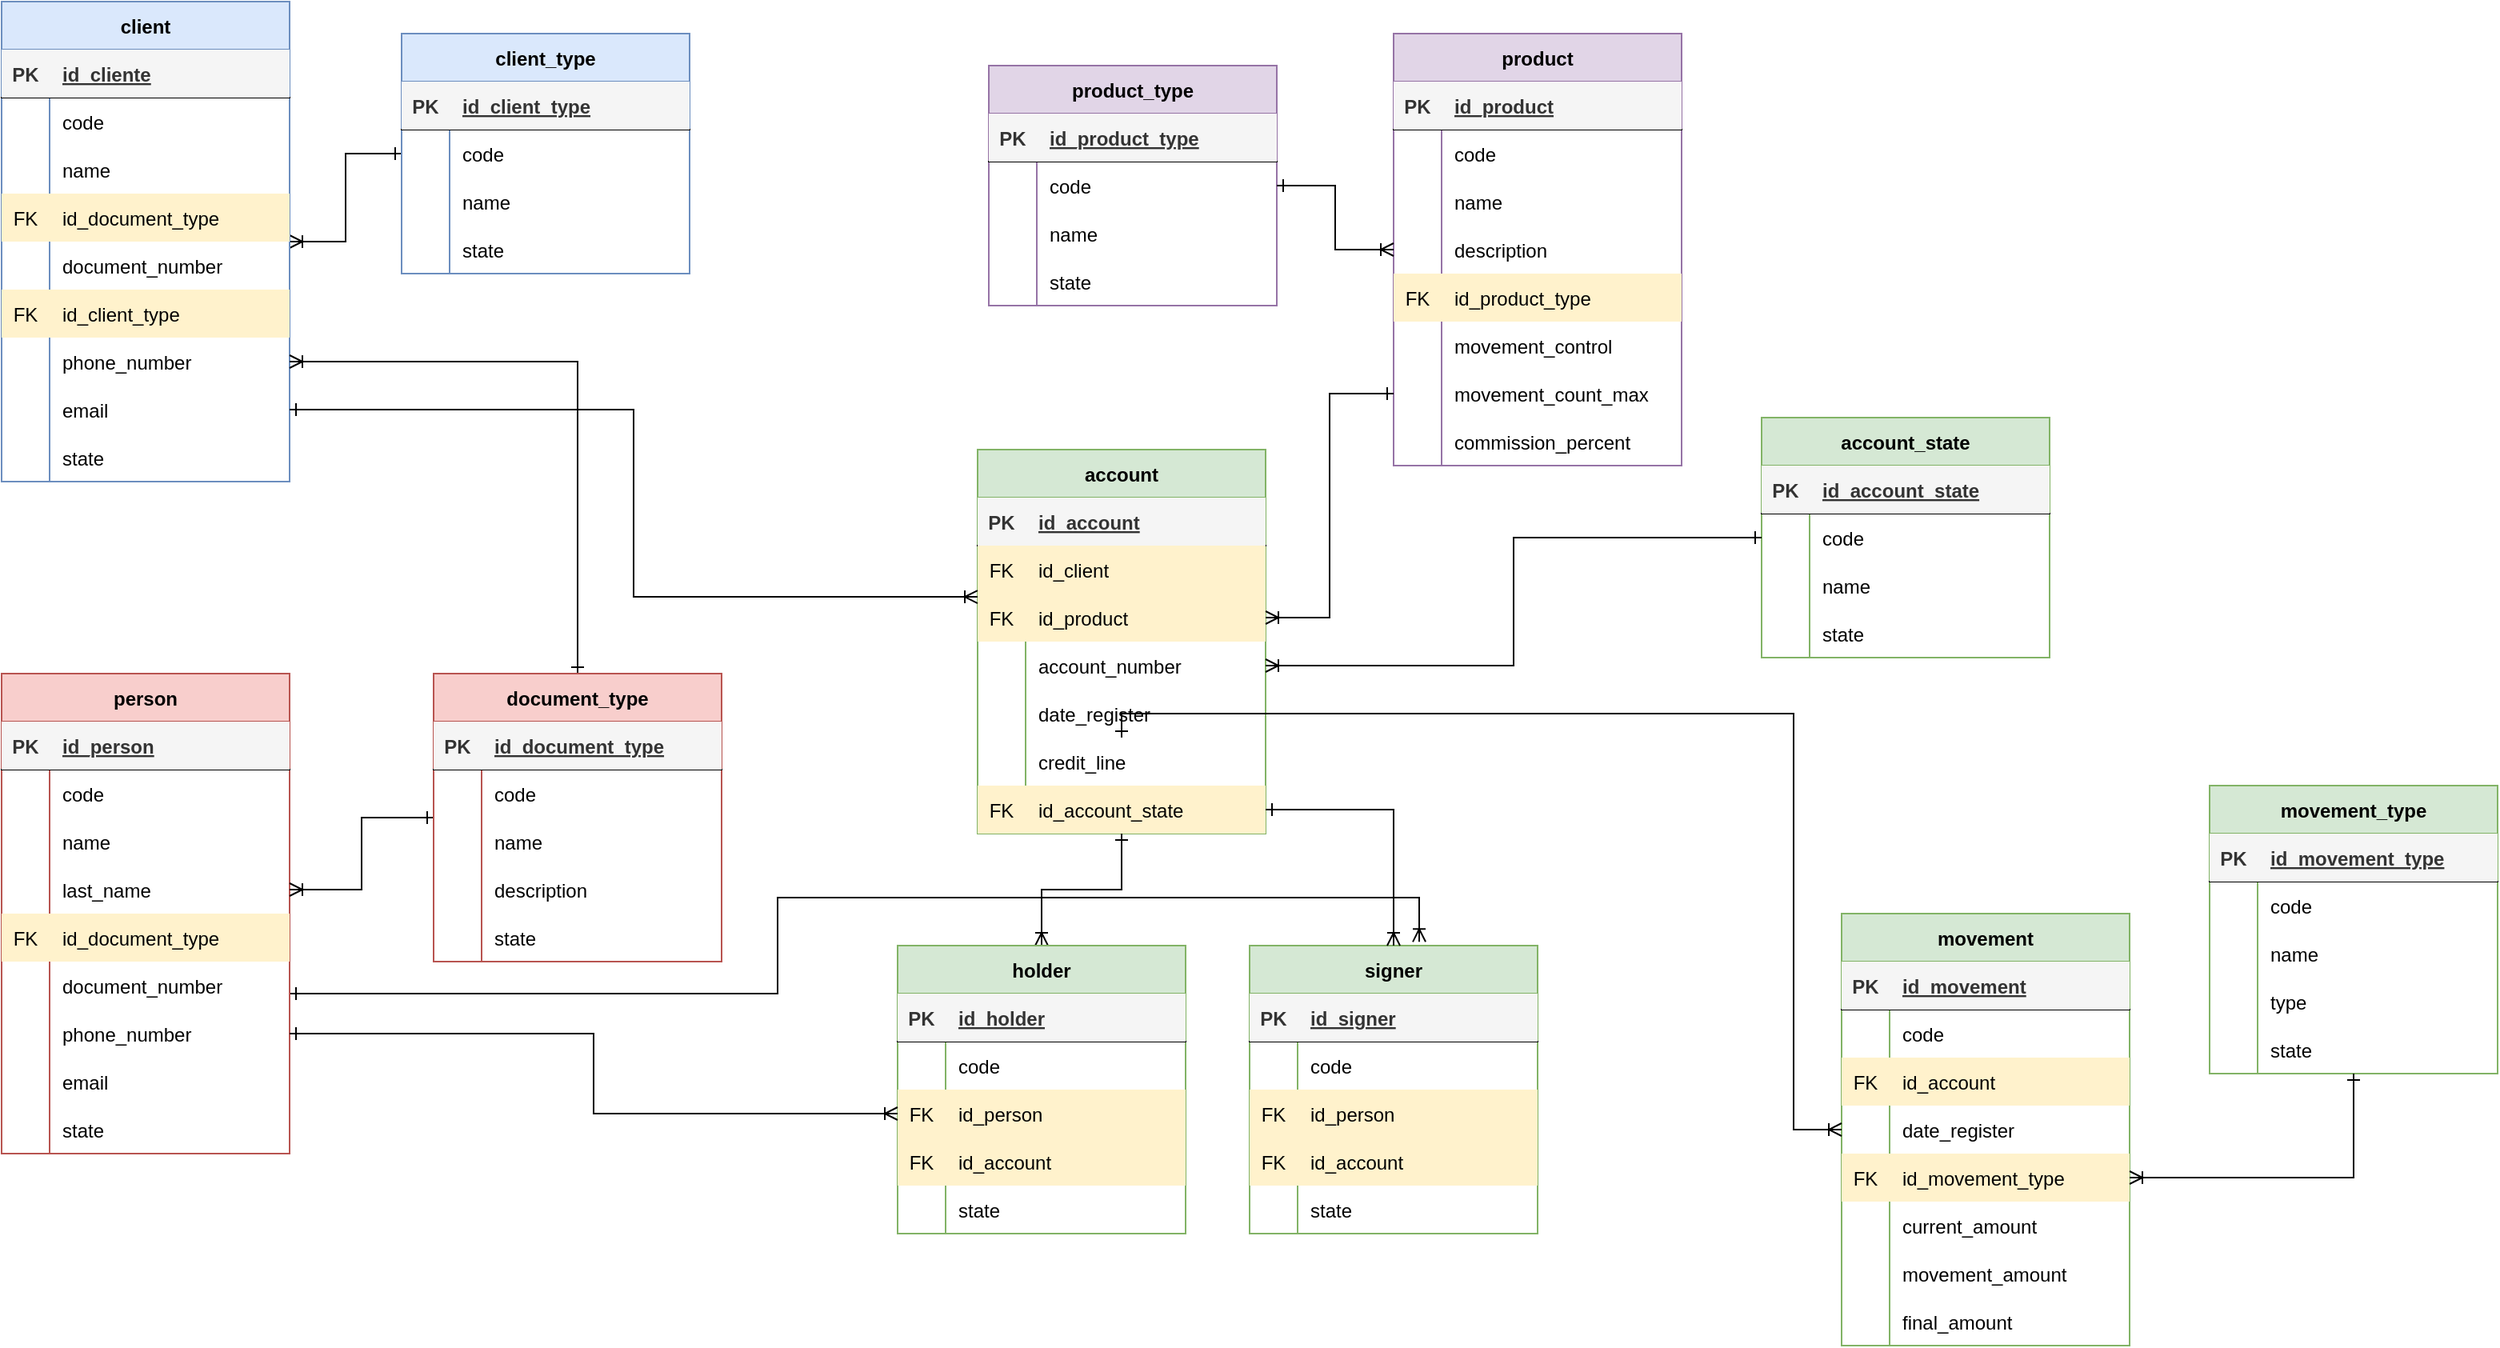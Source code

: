 <mxfile version="20.2.3" type="device"><diagram id="0lCOpGaxVFkeRpp_qTf_" name="Página-1"><mxGraphModel dx="868" dy="482" grid="1" gridSize="10" guides="1" tooltips="1" connect="1" arrows="1" fold="1" page="1" pageScale="1" pageWidth="827" pageHeight="1169" math="0" shadow="0"><root><mxCell id="0"/><mxCell id="1" parent="0"/><mxCell id="uCzrUvPvXIlfg_n0NcaL-98" style="edgeStyle=orthogonalEdgeStyle;rounded=0;orthogonalLoop=1;jettySize=auto;html=1;startArrow=ERoneToMany;startFill=0;endArrow=ERone;endFill=0;" parent="1" source="uCzrUvPvXIlfg_n0NcaL-1" target="uCzrUvPvXIlfg_n0NcaL-85" edge="1"><mxGeometry relative="1" as="geometry"/></mxCell><mxCell id="uCzrUvPvXIlfg_n0NcaL-1" value="client" style="shape=table;startSize=30;container=1;collapsible=1;childLayout=tableLayout;fixedRows=1;rowLines=0;fontStyle=1;align=center;resizeLast=1;fillColor=#dae8fc;strokeColor=#6c8ebf;" parent="1" vertex="1"><mxGeometry x="30" y="20" width="180" height="300" as="geometry"/></mxCell><mxCell id="uCzrUvPvXIlfg_n0NcaL-2" value="" style="shape=tableRow;horizontal=0;startSize=0;swimlaneHead=0;swimlaneBody=0;fillColor=none;collapsible=0;dropTarget=0;points=[[0,0.5],[1,0.5]];portConstraint=eastwest;top=0;left=0;right=0;bottom=1;" parent="uCzrUvPvXIlfg_n0NcaL-1" vertex="1"><mxGeometry y="30" width="180" height="30" as="geometry"/></mxCell><mxCell id="uCzrUvPvXIlfg_n0NcaL-3" value="PK" style="shape=partialRectangle;connectable=0;fillColor=#f5f5f5;top=0;left=0;bottom=0;right=0;fontStyle=1;overflow=hidden;fontColor=#333333;strokeColor=#666666;" parent="uCzrUvPvXIlfg_n0NcaL-2" vertex="1"><mxGeometry width="30" height="30" as="geometry"><mxRectangle width="30" height="30" as="alternateBounds"/></mxGeometry></mxCell><mxCell id="uCzrUvPvXIlfg_n0NcaL-4" value="id_cliente" style="shape=partialRectangle;connectable=0;fillColor=#f5f5f5;top=0;left=0;bottom=0;right=0;align=left;spacingLeft=6;fontStyle=5;overflow=hidden;fontColor=#333333;strokeColor=#666666;" parent="uCzrUvPvXIlfg_n0NcaL-2" vertex="1"><mxGeometry x="30" width="150" height="30" as="geometry"><mxRectangle width="150" height="30" as="alternateBounds"/></mxGeometry></mxCell><mxCell id="uCzrUvPvXIlfg_n0NcaL-5" value="" style="shape=tableRow;horizontal=0;startSize=0;swimlaneHead=0;swimlaneBody=0;fillColor=none;collapsible=0;dropTarget=0;points=[[0,0.5],[1,0.5]];portConstraint=eastwest;top=0;left=0;right=0;bottom=0;" parent="uCzrUvPvXIlfg_n0NcaL-1" vertex="1"><mxGeometry y="60" width="180" height="30" as="geometry"/></mxCell><mxCell id="uCzrUvPvXIlfg_n0NcaL-6" value="" style="shape=partialRectangle;connectable=0;fillColor=none;top=0;left=0;bottom=0;right=0;editable=1;overflow=hidden;" parent="uCzrUvPvXIlfg_n0NcaL-5" vertex="1"><mxGeometry width="30" height="30" as="geometry"><mxRectangle width="30" height="30" as="alternateBounds"/></mxGeometry></mxCell><mxCell id="uCzrUvPvXIlfg_n0NcaL-7" value="code" style="shape=partialRectangle;connectable=0;fillColor=none;top=0;left=0;bottom=0;right=0;align=left;spacingLeft=6;overflow=hidden;" parent="uCzrUvPvXIlfg_n0NcaL-5" vertex="1"><mxGeometry x="30" width="150" height="30" as="geometry"><mxRectangle width="150" height="30" as="alternateBounds"/></mxGeometry></mxCell><mxCell id="uCzrUvPvXIlfg_n0NcaL-8" value="" style="shape=tableRow;horizontal=0;startSize=0;swimlaneHead=0;swimlaneBody=0;fillColor=none;collapsible=0;dropTarget=0;points=[[0,0.5],[1,0.5]];portConstraint=eastwest;top=0;left=0;right=0;bottom=0;" parent="uCzrUvPvXIlfg_n0NcaL-1" vertex="1"><mxGeometry y="90" width="180" height="30" as="geometry"/></mxCell><mxCell id="uCzrUvPvXIlfg_n0NcaL-9" value="" style="shape=partialRectangle;connectable=0;fillColor=none;top=0;left=0;bottom=0;right=0;editable=1;overflow=hidden;" parent="uCzrUvPvXIlfg_n0NcaL-8" vertex="1"><mxGeometry width="30" height="30" as="geometry"><mxRectangle width="30" height="30" as="alternateBounds"/></mxGeometry></mxCell><mxCell id="uCzrUvPvXIlfg_n0NcaL-10" value="name" style="shape=partialRectangle;connectable=0;fillColor=none;top=0;left=0;bottom=0;right=0;align=left;spacingLeft=6;overflow=hidden;" parent="uCzrUvPvXIlfg_n0NcaL-8" vertex="1"><mxGeometry x="30" width="150" height="30" as="geometry"><mxRectangle width="150" height="30" as="alternateBounds"/></mxGeometry></mxCell><mxCell id="uCzrUvPvXIlfg_n0NcaL-33" value="" style="shape=tableRow;horizontal=0;startSize=0;swimlaneHead=0;swimlaneBody=0;fillColor=none;collapsible=0;dropTarget=0;points=[[0,0.5],[1,0.5]];portConstraint=eastwest;top=0;left=0;right=0;bottom=0;" parent="uCzrUvPvXIlfg_n0NcaL-1" vertex="1"><mxGeometry y="120" width="180" height="30" as="geometry"/></mxCell><mxCell id="uCzrUvPvXIlfg_n0NcaL-34" value="FK" style="shape=partialRectangle;connectable=0;fillColor=#fff2cc;top=0;left=0;bottom=0;right=0;editable=1;overflow=hidden;strokeColor=#d6b656;" parent="uCzrUvPvXIlfg_n0NcaL-33" vertex="1"><mxGeometry width="30" height="30" as="geometry"><mxRectangle width="30" height="30" as="alternateBounds"/></mxGeometry></mxCell><mxCell id="uCzrUvPvXIlfg_n0NcaL-35" value="id_document_type" style="shape=partialRectangle;connectable=0;fillColor=#fff2cc;top=0;left=0;bottom=0;right=0;align=left;spacingLeft=6;overflow=hidden;strokeColor=#d6b656;" parent="uCzrUvPvXIlfg_n0NcaL-33" vertex="1"><mxGeometry x="30" width="150" height="30" as="geometry"><mxRectangle width="150" height="30" as="alternateBounds"/></mxGeometry></mxCell><mxCell id="uCzrUvPvXIlfg_n0NcaL-30" value="" style="shape=tableRow;horizontal=0;startSize=0;swimlaneHead=0;swimlaneBody=0;fillColor=none;collapsible=0;dropTarget=0;points=[[0,0.5],[1,0.5]];portConstraint=eastwest;top=0;left=0;right=0;bottom=0;" parent="uCzrUvPvXIlfg_n0NcaL-1" vertex="1"><mxGeometry y="150" width="180" height="30" as="geometry"/></mxCell><mxCell id="uCzrUvPvXIlfg_n0NcaL-31" value="" style="shape=partialRectangle;connectable=0;fillColor=none;top=0;left=0;bottom=0;right=0;editable=1;overflow=hidden;" parent="uCzrUvPvXIlfg_n0NcaL-30" vertex="1"><mxGeometry width="30" height="30" as="geometry"><mxRectangle width="30" height="30" as="alternateBounds"/></mxGeometry></mxCell><mxCell id="uCzrUvPvXIlfg_n0NcaL-32" value="document_number" style="shape=partialRectangle;connectable=0;fillColor=none;top=0;left=0;bottom=0;right=0;align=left;spacingLeft=6;overflow=hidden;" parent="uCzrUvPvXIlfg_n0NcaL-30" vertex="1"><mxGeometry x="30" width="150" height="30" as="geometry"><mxRectangle width="150" height="30" as="alternateBounds"/></mxGeometry></mxCell><mxCell id="uCzrUvPvXIlfg_n0NcaL-47" value="" style="shape=tableRow;horizontal=0;startSize=0;swimlaneHead=0;swimlaneBody=0;fillColor=none;collapsible=0;dropTarget=0;points=[[0,0.5],[1,0.5]];portConstraint=eastwest;top=0;left=0;right=0;bottom=0;" parent="uCzrUvPvXIlfg_n0NcaL-1" vertex="1"><mxGeometry y="180" width="180" height="30" as="geometry"/></mxCell><mxCell id="uCzrUvPvXIlfg_n0NcaL-48" value="FK" style="shape=partialRectangle;connectable=0;fillColor=#fff2cc;top=0;left=0;bottom=0;right=0;editable=1;overflow=hidden;strokeColor=#d6b656;" parent="uCzrUvPvXIlfg_n0NcaL-47" vertex="1"><mxGeometry width="30" height="30" as="geometry"><mxRectangle width="30" height="30" as="alternateBounds"/></mxGeometry></mxCell><mxCell id="uCzrUvPvXIlfg_n0NcaL-49" value="id_client_type" style="shape=partialRectangle;connectable=0;fillColor=#fff2cc;top=0;left=0;bottom=0;right=0;align=left;spacingLeft=6;overflow=hidden;strokeColor=#d6b656;" parent="uCzrUvPvXIlfg_n0NcaL-47" vertex="1"><mxGeometry x="30" width="150" height="30" as="geometry"><mxRectangle width="150" height="30" as="alternateBounds"/></mxGeometry></mxCell><mxCell id="uCzrUvPvXIlfg_n0NcaL-11" value="" style="shape=tableRow;horizontal=0;startSize=0;swimlaneHead=0;swimlaneBody=0;fillColor=none;collapsible=0;dropTarget=0;points=[[0,0.5],[1,0.5]];portConstraint=eastwest;top=0;left=0;right=0;bottom=0;" parent="uCzrUvPvXIlfg_n0NcaL-1" vertex="1"><mxGeometry y="210" width="180" height="30" as="geometry"/></mxCell><mxCell id="uCzrUvPvXIlfg_n0NcaL-12" value="" style="shape=partialRectangle;connectable=0;fillColor=none;top=0;left=0;bottom=0;right=0;editable=1;overflow=hidden;" parent="uCzrUvPvXIlfg_n0NcaL-11" vertex="1"><mxGeometry width="30" height="30" as="geometry"><mxRectangle width="30" height="30" as="alternateBounds"/></mxGeometry></mxCell><mxCell id="uCzrUvPvXIlfg_n0NcaL-13" value="phone_number" style="shape=partialRectangle;connectable=0;fillColor=none;top=0;left=0;bottom=0;right=0;align=left;spacingLeft=6;overflow=hidden;" parent="uCzrUvPvXIlfg_n0NcaL-11" vertex="1"><mxGeometry x="30" width="150" height="30" as="geometry"><mxRectangle width="150" height="30" as="alternateBounds"/></mxGeometry></mxCell><mxCell id="uCzrUvPvXIlfg_n0NcaL-37" value="" style="shape=tableRow;horizontal=0;startSize=0;swimlaneHead=0;swimlaneBody=0;fillColor=none;collapsible=0;dropTarget=0;points=[[0,0.5],[1,0.5]];portConstraint=eastwest;top=0;left=0;right=0;bottom=0;" parent="uCzrUvPvXIlfg_n0NcaL-1" vertex="1"><mxGeometry y="240" width="180" height="30" as="geometry"/></mxCell><mxCell id="uCzrUvPvXIlfg_n0NcaL-38" value="" style="shape=partialRectangle;connectable=0;fillColor=none;top=0;left=0;bottom=0;right=0;editable=1;overflow=hidden;" parent="uCzrUvPvXIlfg_n0NcaL-37" vertex="1"><mxGeometry width="30" height="30" as="geometry"><mxRectangle width="30" height="30" as="alternateBounds"/></mxGeometry></mxCell><mxCell id="uCzrUvPvXIlfg_n0NcaL-39" value="email" style="shape=partialRectangle;connectable=0;fillColor=none;top=0;left=0;bottom=0;right=0;align=left;spacingLeft=6;overflow=hidden;" parent="uCzrUvPvXIlfg_n0NcaL-37" vertex="1"><mxGeometry x="30" width="150" height="30" as="geometry"><mxRectangle width="150" height="30" as="alternateBounds"/></mxGeometry></mxCell><mxCell id="uCzrUvPvXIlfg_n0NcaL-44" value="" style="shape=tableRow;horizontal=0;startSize=0;swimlaneHead=0;swimlaneBody=0;fillColor=none;collapsible=0;dropTarget=0;points=[[0,0.5],[1,0.5]];portConstraint=eastwest;top=0;left=0;right=0;bottom=0;" parent="uCzrUvPvXIlfg_n0NcaL-1" vertex="1"><mxGeometry y="270" width="180" height="30" as="geometry"/></mxCell><mxCell id="uCzrUvPvXIlfg_n0NcaL-45" value="" style="shape=partialRectangle;connectable=0;fillColor=none;top=0;left=0;bottom=0;right=0;editable=1;overflow=hidden;" parent="uCzrUvPvXIlfg_n0NcaL-44" vertex="1"><mxGeometry width="30" height="30" as="geometry"><mxRectangle width="30" height="30" as="alternateBounds"/></mxGeometry></mxCell><mxCell id="uCzrUvPvXIlfg_n0NcaL-46" value="state" style="shape=partialRectangle;connectable=0;fillColor=none;top=0;left=0;bottom=0;right=0;align=left;spacingLeft=6;overflow=hidden;" parent="uCzrUvPvXIlfg_n0NcaL-44" vertex="1"><mxGeometry x="30" width="150" height="30" as="geometry"><mxRectangle width="150" height="30" as="alternateBounds"/></mxGeometry></mxCell><mxCell id="uCzrUvPvXIlfg_n0NcaL-36" style="edgeStyle=orthogonalEdgeStyle;rounded=0;orthogonalLoop=1;jettySize=auto;html=1;endArrow=ERone;endFill=0;startArrow=ERoneToMany;startFill=0;" parent="1" source="uCzrUvPvXIlfg_n0NcaL-11" target="uCzrUvPvXIlfg_n0NcaL-14" edge="1"><mxGeometry relative="1" as="geometry"/></mxCell><mxCell id="uCzrUvPvXIlfg_n0NcaL-50" value="product" style="shape=table;startSize=30;container=1;collapsible=1;childLayout=tableLayout;fixedRows=1;rowLines=0;fontStyle=1;align=center;resizeLast=1;fillColor=#e1d5e7;strokeColor=#9673a6;" parent="1" vertex="1"><mxGeometry x="900" y="40" width="180" height="270" as="geometry"/></mxCell><mxCell id="uCzrUvPvXIlfg_n0NcaL-51" value="" style="shape=tableRow;horizontal=0;startSize=0;swimlaneHead=0;swimlaneBody=0;fillColor=none;collapsible=0;dropTarget=0;points=[[0,0.5],[1,0.5]];portConstraint=eastwest;top=0;left=0;right=0;bottom=1;" parent="uCzrUvPvXIlfg_n0NcaL-50" vertex="1"><mxGeometry y="30" width="180" height="30" as="geometry"/></mxCell><mxCell id="uCzrUvPvXIlfg_n0NcaL-52" value="PK" style="shape=partialRectangle;connectable=0;fillColor=#f5f5f5;top=0;left=0;bottom=0;right=0;fontStyle=1;overflow=hidden;fontColor=#333333;strokeColor=#666666;" parent="uCzrUvPvXIlfg_n0NcaL-51" vertex="1"><mxGeometry width="30" height="30" as="geometry"><mxRectangle width="30" height="30" as="alternateBounds"/></mxGeometry></mxCell><mxCell id="uCzrUvPvXIlfg_n0NcaL-53" value="id_product" style="shape=partialRectangle;connectable=0;fillColor=#f5f5f5;top=0;left=0;bottom=0;right=0;align=left;spacingLeft=6;fontStyle=5;overflow=hidden;fontColor=#333333;strokeColor=#666666;" parent="uCzrUvPvXIlfg_n0NcaL-51" vertex="1"><mxGeometry x="30" width="150" height="30" as="geometry"><mxRectangle width="150" height="30" as="alternateBounds"/></mxGeometry></mxCell><mxCell id="uCzrUvPvXIlfg_n0NcaL-54" value="" style="shape=tableRow;horizontal=0;startSize=0;swimlaneHead=0;swimlaneBody=0;fillColor=none;collapsible=0;dropTarget=0;points=[[0,0.5],[1,0.5]];portConstraint=eastwest;top=0;left=0;right=0;bottom=0;" parent="uCzrUvPvXIlfg_n0NcaL-50" vertex="1"><mxGeometry y="60" width="180" height="30" as="geometry"/></mxCell><mxCell id="uCzrUvPvXIlfg_n0NcaL-55" value="" style="shape=partialRectangle;connectable=0;fillColor=none;top=0;left=0;bottom=0;right=0;editable=1;overflow=hidden;" parent="uCzrUvPvXIlfg_n0NcaL-54" vertex="1"><mxGeometry width="30" height="30" as="geometry"><mxRectangle width="30" height="30" as="alternateBounds"/></mxGeometry></mxCell><mxCell id="uCzrUvPvXIlfg_n0NcaL-56" value="code" style="shape=partialRectangle;connectable=0;fillColor=none;top=0;left=0;bottom=0;right=0;align=left;spacingLeft=6;overflow=hidden;" parent="uCzrUvPvXIlfg_n0NcaL-54" vertex="1"><mxGeometry x="30" width="150" height="30" as="geometry"><mxRectangle width="150" height="30" as="alternateBounds"/></mxGeometry></mxCell><mxCell id="uCzrUvPvXIlfg_n0NcaL-57" value="" style="shape=tableRow;horizontal=0;startSize=0;swimlaneHead=0;swimlaneBody=0;fillColor=none;collapsible=0;dropTarget=0;points=[[0,0.5],[1,0.5]];portConstraint=eastwest;top=0;left=0;right=0;bottom=0;" parent="uCzrUvPvXIlfg_n0NcaL-50" vertex="1"><mxGeometry y="90" width="180" height="30" as="geometry"/></mxCell><mxCell id="uCzrUvPvXIlfg_n0NcaL-58" value="" style="shape=partialRectangle;connectable=0;fillColor=none;top=0;left=0;bottom=0;right=0;editable=1;overflow=hidden;" parent="uCzrUvPvXIlfg_n0NcaL-57" vertex="1"><mxGeometry width="30" height="30" as="geometry"><mxRectangle width="30" height="30" as="alternateBounds"/></mxGeometry></mxCell><mxCell id="uCzrUvPvXIlfg_n0NcaL-59" value="name" style="shape=partialRectangle;connectable=0;fillColor=none;top=0;left=0;bottom=0;right=0;align=left;spacingLeft=6;overflow=hidden;" parent="uCzrUvPvXIlfg_n0NcaL-57" vertex="1"><mxGeometry x="30" width="150" height="30" as="geometry"><mxRectangle width="150" height="30" as="alternateBounds"/></mxGeometry></mxCell><mxCell id="uCzrUvPvXIlfg_n0NcaL-60" value="" style="shape=tableRow;horizontal=0;startSize=0;swimlaneHead=0;swimlaneBody=0;fillColor=none;collapsible=0;dropTarget=0;points=[[0,0.5],[1,0.5]];portConstraint=eastwest;top=0;left=0;right=0;bottom=0;" parent="uCzrUvPvXIlfg_n0NcaL-50" vertex="1"><mxGeometry y="120" width="180" height="30" as="geometry"/></mxCell><mxCell id="uCzrUvPvXIlfg_n0NcaL-61" value="" style="shape=partialRectangle;connectable=0;fillColor=none;top=0;left=0;bottom=0;right=0;editable=1;overflow=hidden;" parent="uCzrUvPvXIlfg_n0NcaL-60" vertex="1"><mxGeometry width="30" height="30" as="geometry"><mxRectangle width="30" height="30" as="alternateBounds"/></mxGeometry></mxCell><mxCell id="uCzrUvPvXIlfg_n0NcaL-62" value="description" style="shape=partialRectangle;connectable=0;fillColor=none;top=0;left=0;bottom=0;right=0;align=left;spacingLeft=6;overflow=hidden;" parent="uCzrUvPvXIlfg_n0NcaL-60" vertex="1"><mxGeometry x="30" width="150" height="30" as="geometry"><mxRectangle width="150" height="30" as="alternateBounds"/></mxGeometry></mxCell><mxCell id="uCzrUvPvXIlfg_n0NcaL-101" value="" style="shape=tableRow;horizontal=0;startSize=0;swimlaneHead=0;swimlaneBody=0;fillColor=none;collapsible=0;dropTarget=0;points=[[0,0.5],[1,0.5]];portConstraint=eastwest;top=0;left=0;right=0;bottom=0;" parent="uCzrUvPvXIlfg_n0NcaL-50" vertex="1"><mxGeometry y="150" width="180" height="30" as="geometry"/></mxCell><mxCell id="uCzrUvPvXIlfg_n0NcaL-102" value="FK" style="shape=partialRectangle;connectable=0;fillColor=#fff2cc;top=0;left=0;bottom=0;right=0;editable=1;overflow=hidden;strokeColor=#d6b656;" parent="uCzrUvPvXIlfg_n0NcaL-101" vertex="1"><mxGeometry width="30" height="30" as="geometry"><mxRectangle width="30" height="30" as="alternateBounds"/></mxGeometry></mxCell><mxCell id="uCzrUvPvXIlfg_n0NcaL-103" value="id_product_type" style="shape=partialRectangle;connectable=0;fillColor=#fff2cc;top=0;left=0;bottom=0;right=0;align=left;spacingLeft=6;overflow=hidden;strokeColor=#d6b656;" parent="uCzrUvPvXIlfg_n0NcaL-101" vertex="1"><mxGeometry x="30" width="150" height="30" as="geometry"><mxRectangle width="150" height="30" as="alternateBounds"/></mxGeometry></mxCell><mxCell id="uCzrUvPvXIlfg_n0NcaL-63" value="" style="shape=tableRow;horizontal=0;startSize=0;swimlaneHead=0;swimlaneBody=0;fillColor=none;collapsible=0;dropTarget=0;points=[[0,0.5],[1,0.5]];portConstraint=eastwest;top=0;left=0;right=0;bottom=0;" parent="uCzrUvPvXIlfg_n0NcaL-50" vertex="1"><mxGeometry y="180" width="180" height="30" as="geometry"/></mxCell><mxCell id="uCzrUvPvXIlfg_n0NcaL-64" value="" style="shape=partialRectangle;connectable=0;fillColor=none;top=0;left=0;bottom=0;right=0;editable=1;overflow=hidden;" parent="uCzrUvPvXIlfg_n0NcaL-63" vertex="1"><mxGeometry width="30" height="30" as="geometry"><mxRectangle width="30" height="30" as="alternateBounds"/></mxGeometry></mxCell><mxCell id="uCzrUvPvXIlfg_n0NcaL-65" value="movement_control" style="shape=partialRectangle;connectable=0;fillColor=none;top=0;left=0;bottom=0;right=0;align=left;spacingLeft=6;overflow=hidden;" parent="uCzrUvPvXIlfg_n0NcaL-63" vertex="1"><mxGeometry x="30" width="150" height="30" as="geometry"><mxRectangle width="150" height="30" as="alternateBounds"/></mxGeometry></mxCell><mxCell id="uCzrUvPvXIlfg_n0NcaL-66" value="" style="shape=tableRow;horizontal=0;startSize=0;swimlaneHead=0;swimlaneBody=0;fillColor=none;collapsible=0;dropTarget=0;points=[[0,0.5],[1,0.5]];portConstraint=eastwest;top=0;left=0;right=0;bottom=0;" parent="uCzrUvPvXIlfg_n0NcaL-50" vertex="1"><mxGeometry y="210" width="180" height="30" as="geometry"/></mxCell><mxCell id="uCzrUvPvXIlfg_n0NcaL-67" value="" style="shape=partialRectangle;connectable=0;fillColor=none;top=0;left=0;bottom=0;right=0;editable=1;overflow=hidden;" parent="uCzrUvPvXIlfg_n0NcaL-66" vertex="1"><mxGeometry width="30" height="30" as="geometry"><mxRectangle width="30" height="30" as="alternateBounds"/></mxGeometry></mxCell><mxCell id="uCzrUvPvXIlfg_n0NcaL-68" value="movement_count_max" style="shape=partialRectangle;connectable=0;fillColor=none;top=0;left=0;bottom=0;right=0;align=left;spacingLeft=6;overflow=hidden;" parent="uCzrUvPvXIlfg_n0NcaL-66" vertex="1"><mxGeometry x="30" width="150" height="30" as="geometry"><mxRectangle width="150" height="30" as="alternateBounds"/></mxGeometry></mxCell><mxCell id="uCzrUvPvXIlfg_n0NcaL-69" value="" style="shape=tableRow;horizontal=0;startSize=0;swimlaneHead=0;swimlaneBody=0;fillColor=none;collapsible=0;dropTarget=0;points=[[0,0.5],[1,0.5]];portConstraint=eastwest;top=0;left=0;right=0;bottom=0;" parent="uCzrUvPvXIlfg_n0NcaL-50" vertex="1"><mxGeometry y="240" width="180" height="30" as="geometry"/></mxCell><mxCell id="uCzrUvPvXIlfg_n0NcaL-70" value="" style="shape=partialRectangle;connectable=0;fillColor=none;top=0;left=0;bottom=0;right=0;editable=1;overflow=hidden;" parent="uCzrUvPvXIlfg_n0NcaL-69" vertex="1"><mxGeometry width="30" height="30" as="geometry"><mxRectangle width="30" height="30" as="alternateBounds"/></mxGeometry></mxCell><mxCell id="uCzrUvPvXIlfg_n0NcaL-71" value="commission_percent" style="shape=partialRectangle;connectable=0;fillColor=none;top=0;left=0;bottom=0;right=0;align=left;spacingLeft=6;overflow=hidden;" parent="uCzrUvPvXIlfg_n0NcaL-69" vertex="1"><mxGeometry x="30" width="150" height="30" as="geometry"><mxRectangle width="150" height="30" as="alternateBounds"/></mxGeometry></mxCell><mxCell id="uCzrUvPvXIlfg_n0NcaL-72" value="product_type" style="shape=table;startSize=30;container=1;collapsible=1;childLayout=tableLayout;fixedRows=1;rowLines=0;fontStyle=1;align=center;resizeLast=1;fillColor=#e1d5e7;strokeColor=#9673a6;" parent="1" vertex="1"><mxGeometry x="647" y="60" width="180" height="150" as="geometry"/></mxCell><mxCell id="uCzrUvPvXIlfg_n0NcaL-73" value="" style="shape=tableRow;horizontal=0;startSize=0;swimlaneHead=0;swimlaneBody=0;fillColor=none;collapsible=0;dropTarget=0;points=[[0,0.5],[1,0.5]];portConstraint=eastwest;top=0;left=0;right=0;bottom=1;" parent="uCzrUvPvXIlfg_n0NcaL-72" vertex="1"><mxGeometry y="30" width="180" height="30" as="geometry"/></mxCell><mxCell id="uCzrUvPvXIlfg_n0NcaL-74" value="PK" style="shape=partialRectangle;connectable=0;fillColor=#f5f5f5;top=0;left=0;bottom=0;right=0;fontStyle=1;overflow=hidden;fontColor=#333333;strokeColor=#666666;" parent="uCzrUvPvXIlfg_n0NcaL-73" vertex="1"><mxGeometry width="30" height="30" as="geometry"><mxRectangle width="30" height="30" as="alternateBounds"/></mxGeometry></mxCell><mxCell id="uCzrUvPvXIlfg_n0NcaL-75" value="id_product_type" style="shape=partialRectangle;connectable=0;fillColor=#f5f5f5;top=0;left=0;bottom=0;right=0;align=left;spacingLeft=6;fontStyle=5;overflow=hidden;fontColor=#333333;strokeColor=#666666;" parent="uCzrUvPvXIlfg_n0NcaL-73" vertex="1"><mxGeometry x="30" width="150" height="30" as="geometry"><mxRectangle width="150" height="30" as="alternateBounds"/></mxGeometry></mxCell><mxCell id="uCzrUvPvXIlfg_n0NcaL-76" value="" style="shape=tableRow;horizontal=0;startSize=0;swimlaneHead=0;swimlaneBody=0;fillColor=none;collapsible=0;dropTarget=0;points=[[0,0.5],[1,0.5]];portConstraint=eastwest;top=0;left=0;right=0;bottom=0;" parent="uCzrUvPvXIlfg_n0NcaL-72" vertex="1"><mxGeometry y="60" width="180" height="30" as="geometry"/></mxCell><mxCell id="uCzrUvPvXIlfg_n0NcaL-77" value="" style="shape=partialRectangle;connectable=0;fillColor=none;top=0;left=0;bottom=0;right=0;editable=1;overflow=hidden;" parent="uCzrUvPvXIlfg_n0NcaL-76" vertex="1"><mxGeometry width="30" height="30" as="geometry"><mxRectangle width="30" height="30" as="alternateBounds"/></mxGeometry></mxCell><mxCell id="uCzrUvPvXIlfg_n0NcaL-78" value="code" style="shape=partialRectangle;connectable=0;fillColor=none;top=0;left=0;bottom=0;right=0;align=left;spacingLeft=6;overflow=hidden;" parent="uCzrUvPvXIlfg_n0NcaL-76" vertex="1"><mxGeometry x="30" width="150" height="30" as="geometry"><mxRectangle width="150" height="30" as="alternateBounds"/></mxGeometry></mxCell><mxCell id="uCzrUvPvXIlfg_n0NcaL-79" value="" style="shape=tableRow;horizontal=0;startSize=0;swimlaneHead=0;swimlaneBody=0;fillColor=none;collapsible=0;dropTarget=0;points=[[0,0.5],[1,0.5]];portConstraint=eastwest;top=0;left=0;right=0;bottom=0;" parent="uCzrUvPvXIlfg_n0NcaL-72" vertex="1"><mxGeometry y="90" width="180" height="30" as="geometry"/></mxCell><mxCell id="uCzrUvPvXIlfg_n0NcaL-80" value="" style="shape=partialRectangle;connectable=0;fillColor=none;top=0;left=0;bottom=0;right=0;editable=1;overflow=hidden;" parent="uCzrUvPvXIlfg_n0NcaL-79" vertex="1"><mxGeometry width="30" height="30" as="geometry"><mxRectangle width="30" height="30" as="alternateBounds"/></mxGeometry></mxCell><mxCell id="uCzrUvPvXIlfg_n0NcaL-81" value="name" style="shape=partialRectangle;connectable=0;fillColor=none;top=0;left=0;bottom=0;right=0;align=left;spacingLeft=6;overflow=hidden;" parent="uCzrUvPvXIlfg_n0NcaL-79" vertex="1"><mxGeometry x="30" width="150" height="30" as="geometry"><mxRectangle width="150" height="30" as="alternateBounds"/></mxGeometry></mxCell><mxCell id="uCzrUvPvXIlfg_n0NcaL-82" value="" style="shape=tableRow;horizontal=0;startSize=0;swimlaneHead=0;swimlaneBody=0;fillColor=none;collapsible=0;dropTarget=0;points=[[0,0.5],[1,0.5]];portConstraint=eastwest;top=0;left=0;right=0;bottom=0;" parent="uCzrUvPvXIlfg_n0NcaL-72" vertex="1"><mxGeometry y="120" width="180" height="30" as="geometry"/></mxCell><mxCell id="uCzrUvPvXIlfg_n0NcaL-83" value="" style="shape=partialRectangle;connectable=0;fillColor=none;top=0;left=0;bottom=0;right=0;editable=1;overflow=hidden;" parent="uCzrUvPvXIlfg_n0NcaL-82" vertex="1"><mxGeometry width="30" height="30" as="geometry"><mxRectangle width="30" height="30" as="alternateBounds"/></mxGeometry></mxCell><mxCell id="uCzrUvPvXIlfg_n0NcaL-84" value="state" style="shape=partialRectangle;connectable=0;fillColor=none;top=0;left=0;bottom=0;right=0;align=left;spacingLeft=6;overflow=hidden;" parent="uCzrUvPvXIlfg_n0NcaL-82" vertex="1"><mxGeometry x="30" width="150" height="30" as="geometry"><mxRectangle width="150" height="30" as="alternateBounds"/></mxGeometry></mxCell><mxCell id="uCzrUvPvXIlfg_n0NcaL-85" value="client_type" style="shape=table;startSize=30;container=1;collapsible=1;childLayout=tableLayout;fixedRows=1;rowLines=0;fontStyle=1;align=center;resizeLast=1;fillColor=#dae8fc;strokeColor=#6c8ebf;" parent="1" vertex="1"><mxGeometry x="280" y="40" width="180" height="150" as="geometry"/></mxCell><mxCell id="uCzrUvPvXIlfg_n0NcaL-86" value="" style="shape=tableRow;horizontal=0;startSize=0;swimlaneHead=0;swimlaneBody=0;fillColor=none;collapsible=0;dropTarget=0;points=[[0,0.5],[1,0.5]];portConstraint=eastwest;top=0;left=0;right=0;bottom=1;" parent="uCzrUvPvXIlfg_n0NcaL-85" vertex="1"><mxGeometry y="30" width="180" height="30" as="geometry"/></mxCell><mxCell id="uCzrUvPvXIlfg_n0NcaL-87" value="PK" style="shape=partialRectangle;connectable=0;fillColor=#f5f5f5;top=0;left=0;bottom=0;right=0;fontStyle=1;overflow=hidden;fontColor=#333333;strokeColor=#666666;" parent="uCzrUvPvXIlfg_n0NcaL-86" vertex="1"><mxGeometry width="30" height="30" as="geometry"><mxRectangle width="30" height="30" as="alternateBounds"/></mxGeometry></mxCell><mxCell id="uCzrUvPvXIlfg_n0NcaL-88" value="id_client_type" style="shape=partialRectangle;connectable=0;fillColor=#f5f5f5;top=0;left=0;bottom=0;right=0;align=left;spacingLeft=6;fontStyle=5;overflow=hidden;fontColor=#333333;strokeColor=#666666;" parent="uCzrUvPvXIlfg_n0NcaL-86" vertex="1"><mxGeometry x="30" width="150" height="30" as="geometry"><mxRectangle width="150" height="30" as="alternateBounds"/></mxGeometry></mxCell><mxCell id="uCzrUvPvXIlfg_n0NcaL-89" value="" style="shape=tableRow;horizontal=0;startSize=0;swimlaneHead=0;swimlaneBody=0;fillColor=none;collapsible=0;dropTarget=0;points=[[0,0.5],[1,0.5]];portConstraint=eastwest;top=0;left=0;right=0;bottom=0;" parent="uCzrUvPvXIlfg_n0NcaL-85" vertex="1"><mxGeometry y="60" width="180" height="30" as="geometry"/></mxCell><mxCell id="uCzrUvPvXIlfg_n0NcaL-90" value="" style="shape=partialRectangle;connectable=0;fillColor=none;top=0;left=0;bottom=0;right=0;editable=1;overflow=hidden;" parent="uCzrUvPvXIlfg_n0NcaL-89" vertex="1"><mxGeometry width="30" height="30" as="geometry"><mxRectangle width="30" height="30" as="alternateBounds"/></mxGeometry></mxCell><mxCell id="uCzrUvPvXIlfg_n0NcaL-91" value="code" style="shape=partialRectangle;connectable=0;fillColor=none;top=0;left=0;bottom=0;right=0;align=left;spacingLeft=6;overflow=hidden;" parent="uCzrUvPvXIlfg_n0NcaL-89" vertex="1"><mxGeometry x="30" width="150" height="30" as="geometry"><mxRectangle width="150" height="30" as="alternateBounds"/></mxGeometry></mxCell><mxCell id="uCzrUvPvXIlfg_n0NcaL-92" value="" style="shape=tableRow;horizontal=0;startSize=0;swimlaneHead=0;swimlaneBody=0;fillColor=none;collapsible=0;dropTarget=0;points=[[0,0.5],[1,0.5]];portConstraint=eastwest;top=0;left=0;right=0;bottom=0;" parent="uCzrUvPvXIlfg_n0NcaL-85" vertex="1"><mxGeometry y="90" width="180" height="30" as="geometry"/></mxCell><mxCell id="uCzrUvPvXIlfg_n0NcaL-93" value="" style="shape=partialRectangle;connectable=0;fillColor=none;top=0;left=0;bottom=0;right=0;editable=1;overflow=hidden;" parent="uCzrUvPvXIlfg_n0NcaL-92" vertex="1"><mxGeometry width="30" height="30" as="geometry"><mxRectangle width="30" height="30" as="alternateBounds"/></mxGeometry></mxCell><mxCell id="uCzrUvPvXIlfg_n0NcaL-94" value="name" style="shape=partialRectangle;connectable=0;fillColor=none;top=0;left=0;bottom=0;right=0;align=left;spacingLeft=6;overflow=hidden;" parent="uCzrUvPvXIlfg_n0NcaL-92" vertex="1"><mxGeometry x="30" width="150" height="30" as="geometry"><mxRectangle width="150" height="30" as="alternateBounds"/></mxGeometry></mxCell><mxCell id="uCzrUvPvXIlfg_n0NcaL-95" value="" style="shape=tableRow;horizontal=0;startSize=0;swimlaneHead=0;swimlaneBody=0;fillColor=none;collapsible=0;dropTarget=0;points=[[0,0.5],[1,0.5]];portConstraint=eastwest;top=0;left=0;right=0;bottom=0;" parent="uCzrUvPvXIlfg_n0NcaL-85" vertex="1"><mxGeometry y="120" width="180" height="30" as="geometry"/></mxCell><mxCell id="uCzrUvPvXIlfg_n0NcaL-96" value="" style="shape=partialRectangle;connectable=0;fillColor=none;top=0;left=0;bottom=0;right=0;editable=1;overflow=hidden;" parent="uCzrUvPvXIlfg_n0NcaL-95" vertex="1"><mxGeometry width="30" height="30" as="geometry"><mxRectangle width="30" height="30" as="alternateBounds"/></mxGeometry></mxCell><mxCell id="uCzrUvPvXIlfg_n0NcaL-97" value="state" style="shape=partialRectangle;connectable=0;fillColor=none;top=0;left=0;bottom=0;right=0;align=left;spacingLeft=6;overflow=hidden;" parent="uCzrUvPvXIlfg_n0NcaL-95" vertex="1"><mxGeometry x="30" width="150" height="30" as="geometry"><mxRectangle width="150" height="30" as="alternateBounds"/></mxGeometry></mxCell><mxCell id="uCzrUvPvXIlfg_n0NcaL-204" style="edgeStyle=orthogonalEdgeStyle;rounded=0;orthogonalLoop=1;jettySize=auto;html=1;entryX=0.589;entryY=-0.013;entryDx=0;entryDy=0;entryPerimeter=0;startArrow=ERone;startFill=0;endArrow=ERoneToMany;endFill=0;" parent="1" source="uCzrUvPvXIlfg_n0NcaL-122" target="uCzrUvPvXIlfg_n0NcaL-189" edge="1"><mxGeometry relative="1" as="geometry"><Array as="points"><mxPoint x="515" y="640"/><mxPoint x="515" y="580"/><mxPoint x="916" y="580"/></Array></mxGeometry></mxCell><mxCell id="uCzrUvPvXIlfg_n0NcaL-100" style="edgeStyle=orthogonalEdgeStyle;rounded=0;orthogonalLoop=1;jettySize=auto;html=1;startArrow=ERoneToMany;startFill=0;endArrow=ERone;endFill=0;" parent="1" source="uCzrUvPvXIlfg_n0NcaL-60" target="uCzrUvPvXIlfg_n0NcaL-72" edge="1"><mxGeometry relative="1" as="geometry"/></mxCell><mxCell id="uCzrUvPvXIlfg_n0NcaL-104" value="account" style="shape=table;startSize=30;container=1;collapsible=1;childLayout=tableLayout;fixedRows=1;rowLines=0;fontStyle=1;align=center;resizeLast=1;fillColor=#d5e8d4;strokeColor=#82b366;" parent="1" vertex="1"><mxGeometry x="640" y="300" width="180" height="240" as="geometry"/></mxCell><mxCell id="uCzrUvPvXIlfg_n0NcaL-105" value="" style="shape=tableRow;horizontal=0;startSize=0;swimlaneHead=0;swimlaneBody=0;fillColor=none;collapsible=0;dropTarget=0;points=[[0,0.5],[1,0.5]];portConstraint=eastwest;top=0;left=0;right=0;bottom=1;" parent="uCzrUvPvXIlfg_n0NcaL-104" vertex="1"><mxGeometry y="30" width="180" height="30" as="geometry"/></mxCell><mxCell id="uCzrUvPvXIlfg_n0NcaL-106" value="PK" style="shape=partialRectangle;connectable=0;fillColor=#f5f5f5;top=0;left=0;bottom=0;right=0;fontStyle=1;overflow=hidden;fontColor=#333333;strokeColor=#666666;" parent="uCzrUvPvXIlfg_n0NcaL-105" vertex="1"><mxGeometry width="30" height="30" as="geometry"><mxRectangle width="30" height="30" as="alternateBounds"/></mxGeometry></mxCell><mxCell id="uCzrUvPvXIlfg_n0NcaL-107" value="id_account" style="shape=partialRectangle;connectable=0;fillColor=#f5f5f5;top=0;left=0;bottom=0;right=0;align=left;spacingLeft=6;fontStyle=5;overflow=hidden;fontColor=#333333;strokeColor=#666666;" parent="uCzrUvPvXIlfg_n0NcaL-105" vertex="1"><mxGeometry x="30" width="150" height="30" as="geometry"><mxRectangle width="150" height="30" as="alternateBounds"/></mxGeometry></mxCell><mxCell id="uCzrUvPvXIlfg_n0NcaL-108" value="" style="shape=tableRow;horizontal=0;startSize=0;swimlaneHead=0;swimlaneBody=0;fillColor=none;collapsible=0;dropTarget=0;points=[[0,0.5],[1,0.5]];portConstraint=eastwest;top=0;left=0;right=0;bottom=0;" parent="uCzrUvPvXIlfg_n0NcaL-104" vertex="1"><mxGeometry y="60" width="180" height="30" as="geometry"/></mxCell><mxCell id="uCzrUvPvXIlfg_n0NcaL-109" value="FK" style="shape=partialRectangle;connectable=0;fillColor=#fff2cc;top=0;left=0;bottom=0;right=0;editable=1;overflow=hidden;strokeColor=#d6b656;" parent="uCzrUvPvXIlfg_n0NcaL-108" vertex="1"><mxGeometry width="30" height="30" as="geometry"><mxRectangle width="30" height="30" as="alternateBounds"/></mxGeometry></mxCell><mxCell id="uCzrUvPvXIlfg_n0NcaL-110" value="id_client" style="shape=partialRectangle;connectable=0;fillColor=#fff2cc;top=0;left=0;bottom=0;right=0;align=left;spacingLeft=6;overflow=hidden;strokeColor=#d6b656;" parent="uCzrUvPvXIlfg_n0NcaL-108" vertex="1"><mxGeometry x="30" width="150" height="30" as="geometry"><mxRectangle width="150" height="30" as="alternateBounds"/></mxGeometry></mxCell><mxCell id="uCzrUvPvXIlfg_n0NcaL-111" value="" style="shape=tableRow;horizontal=0;startSize=0;swimlaneHead=0;swimlaneBody=0;fillColor=none;collapsible=0;dropTarget=0;points=[[0,0.5],[1,0.5]];portConstraint=eastwest;top=0;left=0;right=0;bottom=0;" parent="uCzrUvPvXIlfg_n0NcaL-104" vertex="1"><mxGeometry y="90" width="180" height="30" as="geometry"/></mxCell><mxCell id="uCzrUvPvXIlfg_n0NcaL-112" value="FK" style="shape=partialRectangle;connectable=0;fillColor=#fff2cc;top=0;left=0;bottom=0;right=0;editable=1;overflow=hidden;strokeColor=#d6b656;" parent="uCzrUvPvXIlfg_n0NcaL-111" vertex="1"><mxGeometry width="30" height="30" as="geometry"><mxRectangle width="30" height="30" as="alternateBounds"/></mxGeometry></mxCell><mxCell id="uCzrUvPvXIlfg_n0NcaL-113" value="id_product" style="shape=partialRectangle;connectable=0;fillColor=#fff2cc;top=0;left=0;bottom=0;right=0;align=left;spacingLeft=6;overflow=hidden;strokeColor=#d6b656;" parent="uCzrUvPvXIlfg_n0NcaL-111" vertex="1"><mxGeometry x="30" width="150" height="30" as="geometry"><mxRectangle width="150" height="30" as="alternateBounds"/></mxGeometry></mxCell><mxCell id="uCzrUvPvXIlfg_n0NcaL-114" value="" style="shape=tableRow;horizontal=0;startSize=0;swimlaneHead=0;swimlaneBody=0;fillColor=none;collapsible=0;dropTarget=0;points=[[0,0.5],[1,0.5]];portConstraint=eastwest;top=0;left=0;right=0;bottom=0;" parent="uCzrUvPvXIlfg_n0NcaL-104" vertex="1"><mxGeometry y="120" width="180" height="30" as="geometry"/></mxCell><mxCell id="uCzrUvPvXIlfg_n0NcaL-115" value="" style="shape=partialRectangle;connectable=0;fillColor=none;top=0;left=0;bottom=0;right=0;editable=1;overflow=hidden;" parent="uCzrUvPvXIlfg_n0NcaL-114" vertex="1"><mxGeometry width="30" height="30" as="geometry"><mxRectangle width="30" height="30" as="alternateBounds"/></mxGeometry></mxCell><mxCell id="uCzrUvPvXIlfg_n0NcaL-116" value="account_number" style="shape=partialRectangle;connectable=0;fillColor=none;top=0;left=0;bottom=0;right=0;align=left;spacingLeft=6;overflow=hidden;" parent="uCzrUvPvXIlfg_n0NcaL-114" vertex="1"><mxGeometry x="30" width="150" height="30" as="geometry"><mxRectangle width="150" height="30" as="alternateBounds"/></mxGeometry></mxCell><mxCell id="gP0hYmprYoVeQv0xv-Me-7" value="" style="shape=tableRow;horizontal=0;startSize=0;swimlaneHead=0;swimlaneBody=0;fillColor=none;collapsible=0;dropTarget=0;points=[[0,0.5],[1,0.5]];portConstraint=eastwest;top=0;left=0;right=0;bottom=0;" parent="uCzrUvPvXIlfg_n0NcaL-104" vertex="1"><mxGeometry y="150" width="180" height="30" as="geometry"/></mxCell><mxCell id="gP0hYmprYoVeQv0xv-Me-8" value="" style="shape=partialRectangle;connectable=0;fillColor=none;top=0;left=0;bottom=0;right=0;editable=1;overflow=hidden;" parent="gP0hYmprYoVeQv0xv-Me-7" vertex="1"><mxGeometry width="30" height="30" as="geometry"><mxRectangle width="30" height="30" as="alternateBounds"/></mxGeometry></mxCell><mxCell id="gP0hYmprYoVeQv0xv-Me-9" value="date_register" style="shape=partialRectangle;connectable=0;fillColor=none;top=0;left=0;bottom=0;right=0;align=left;spacingLeft=6;overflow=hidden;" parent="gP0hYmprYoVeQv0xv-Me-7" vertex="1"><mxGeometry x="30" width="150" height="30" as="geometry"><mxRectangle width="150" height="30" as="alternateBounds"/></mxGeometry></mxCell><mxCell id="uCzrUvPvXIlfg_n0NcaL-119" value="" style="shape=tableRow;horizontal=0;startSize=0;swimlaneHead=0;swimlaneBody=0;fillColor=none;collapsible=0;dropTarget=0;points=[[0,0.5],[1,0.5]];portConstraint=eastwest;top=0;left=0;right=0;bottom=0;" parent="uCzrUvPvXIlfg_n0NcaL-104" vertex="1"><mxGeometry y="180" width="180" height="30" as="geometry"/></mxCell><mxCell id="uCzrUvPvXIlfg_n0NcaL-120" value="" style="shape=partialRectangle;connectable=0;fillColor=none;top=0;left=0;bottom=0;right=0;editable=1;overflow=hidden;" parent="uCzrUvPvXIlfg_n0NcaL-119" vertex="1"><mxGeometry width="30" height="30" as="geometry"><mxRectangle width="30" height="30" as="alternateBounds"/></mxGeometry></mxCell><mxCell id="uCzrUvPvXIlfg_n0NcaL-121" value="credit_line" style="shape=partialRectangle;connectable=0;fillColor=none;top=0;left=0;bottom=0;right=0;align=left;spacingLeft=6;overflow=hidden;" parent="uCzrUvPvXIlfg_n0NcaL-119" vertex="1"><mxGeometry x="30" width="150" height="30" as="geometry"><mxRectangle width="150" height="30" as="alternateBounds"/></mxGeometry></mxCell><mxCell id="uCzrUvPvXIlfg_n0NcaL-143" value="" style="shape=tableRow;horizontal=0;startSize=0;swimlaneHead=0;swimlaneBody=0;fillColor=none;collapsible=0;dropTarget=0;points=[[0,0.5],[1,0.5]];portConstraint=eastwest;top=0;left=0;right=0;bottom=0;" parent="uCzrUvPvXIlfg_n0NcaL-104" vertex="1"><mxGeometry y="210" width="180" height="30" as="geometry"/></mxCell><mxCell id="uCzrUvPvXIlfg_n0NcaL-144" value="FK" style="shape=partialRectangle;connectable=0;fillColor=#fff2cc;top=0;left=0;bottom=0;right=0;editable=1;overflow=hidden;strokeColor=#d6b656;" parent="uCzrUvPvXIlfg_n0NcaL-143" vertex="1"><mxGeometry width="30" height="30" as="geometry"><mxRectangle width="30" height="30" as="alternateBounds"/></mxGeometry></mxCell><mxCell id="uCzrUvPvXIlfg_n0NcaL-145" value="id_account_state" style="shape=partialRectangle;connectable=0;fillColor=#fff2cc;top=0;left=0;bottom=0;right=0;align=left;spacingLeft=6;overflow=hidden;strokeColor=#d6b656;" parent="uCzrUvPvXIlfg_n0NcaL-143" vertex="1"><mxGeometry x="30" width="150" height="30" as="geometry"><mxRectangle width="150" height="30" as="alternateBounds"/></mxGeometry></mxCell><mxCell id="uCzrUvPvXIlfg_n0NcaL-118" style="edgeStyle=orthogonalEdgeStyle;rounded=0;orthogonalLoop=1;jettySize=auto;html=1;entryX=0;entryY=0.067;entryDx=0;entryDy=0;entryPerimeter=0;startArrow=ERone;startFill=0;endArrow=ERoneToMany;endFill=0;" parent="1" source="uCzrUvPvXIlfg_n0NcaL-37" target="uCzrUvPvXIlfg_n0NcaL-111" edge="1"><mxGeometry relative="1" as="geometry"/></mxCell><mxCell id="uCzrUvPvXIlfg_n0NcaL-122" value="person" style="shape=table;startSize=30;container=1;collapsible=1;childLayout=tableLayout;fixedRows=1;rowLines=0;fontStyle=1;align=center;resizeLast=1;fillColor=#f8cecc;strokeColor=#b85450;" parent="1" vertex="1"><mxGeometry x="30" y="440" width="180" height="300" as="geometry"/></mxCell><mxCell id="uCzrUvPvXIlfg_n0NcaL-123" value="" style="shape=tableRow;horizontal=0;startSize=0;swimlaneHead=0;swimlaneBody=0;fillColor=none;collapsible=0;dropTarget=0;points=[[0,0.5],[1,0.5]];portConstraint=eastwest;top=0;left=0;right=0;bottom=1;" parent="uCzrUvPvXIlfg_n0NcaL-122" vertex="1"><mxGeometry y="30" width="180" height="30" as="geometry"/></mxCell><mxCell id="uCzrUvPvXIlfg_n0NcaL-124" value="PK" style="shape=partialRectangle;connectable=0;fillColor=#f5f5f5;top=0;left=0;bottom=0;right=0;fontStyle=1;overflow=hidden;fontColor=#333333;strokeColor=#666666;" parent="uCzrUvPvXIlfg_n0NcaL-123" vertex="1"><mxGeometry width="30" height="30" as="geometry"><mxRectangle width="30" height="30" as="alternateBounds"/></mxGeometry></mxCell><mxCell id="uCzrUvPvXIlfg_n0NcaL-125" value="id_person" style="shape=partialRectangle;connectable=0;fillColor=#f5f5f5;top=0;left=0;bottom=0;right=0;align=left;spacingLeft=6;fontStyle=5;overflow=hidden;fontColor=#333333;strokeColor=#666666;" parent="uCzrUvPvXIlfg_n0NcaL-123" vertex="1"><mxGeometry x="30" width="150" height="30" as="geometry"><mxRectangle width="150" height="30" as="alternateBounds"/></mxGeometry></mxCell><mxCell id="uCzrUvPvXIlfg_n0NcaL-126" value="" style="shape=tableRow;horizontal=0;startSize=0;swimlaneHead=0;swimlaneBody=0;fillColor=none;collapsible=0;dropTarget=0;points=[[0,0.5],[1,0.5]];portConstraint=eastwest;top=0;left=0;right=0;bottom=0;" parent="uCzrUvPvXIlfg_n0NcaL-122" vertex="1"><mxGeometry y="60" width="180" height="30" as="geometry"/></mxCell><mxCell id="uCzrUvPvXIlfg_n0NcaL-127" value="" style="shape=partialRectangle;connectable=0;fillColor=none;top=0;left=0;bottom=0;right=0;editable=1;overflow=hidden;" parent="uCzrUvPvXIlfg_n0NcaL-126" vertex="1"><mxGeometry width="30" height="30" as="geometry"><mxRectangle width="30" height="30" as="alternateBounds"/></mxGeometry></mxCell><mxCell id="uCzrUvPvXIlfg_n0NcaL-128" value="code" style="shape=partialRectangle;connectable=0;fillColor=none;top=0;left=0;bottom=0;right=0;align=left;spacingLeft=6;overflow=hidden;" parent="uCzrUvPvXIlfg_n0NcaL-126" vertex="1"><mxGeometry x="30" width="150" height="30" as="geometry"><mxRectangle width="150" height="30" as="alternateBounds"/></mxGeometry></mxCell><mxCell id="uCzrUvPvXIlfg_n0NcaL-129" value="" style="shape=tableRow;horizontal=0;startSize=0;swimlaneHead=0;swimlaneBody=0;fillColor=none;collapsible=0;dropTarget=0;points=[[0,0.5],[1,0.5]];portConstraint=eastwest;top=0;left=0;right=0;bottom=0;" parent="uCzrUvPvXIlfg_n0NcaL-122" vertex="1"><mxGeometry y="90" width="180" height="30" as="geometry"/></mxCell><mxCell id="uCzrUvPvXIlfg_n0NcaL-130" value="" style="shape=partialRectangle;connectable=0;fillColor=none;top=0;left=0;bottom=0;right=0;editable=1;overflow=hidden;" parent="uCzrUvPvXIlfg_n0NcaL-129" vertex="1"><mxGeometry width="30" height="30" as="geometry"><mxRectangle width="30" height="30" as="alternateBounds"/></mxGeometry></mxCell><mxCell id="uCzrUvPvXIlfg_n0NcaL-131" value="name" style="shape=partialRectangle;connectable=0;fillColor=none;top=0;left=0;bottom=0;right=0;align=left;spacingLeft=6;overflow=hidden;" parent="uCzrUvPvXIlfg_n0NcaL-129" vertex="1"><mxGeometry x="30" width="150" height="30" as="geometry"><mxRectangle width="150" height="30" as="alternateBounds"/></mxGeometry></mxCell><mxCell id="uCzrUvPvXIlfg_n0NcaL-132" value="" style="shape=tableRow;horizontal=0;startSize=0;swimlaneHead=0;swimlaneBody=0;fillColor=none;collapsible=0;dropTarget=0;points=[[0,0.5],[1,0.5]];portConstraint=eastwest;top=0;left=0;right=0;bottom=0;" parent="uCzrUvPvXIlfg_n0NcaL-122" vertex="1"><mxGeometry y="120" width="180" height="30" as="geometry"/></mxCell><mxCell id="uCzrUvPvXIlfg_n0NcaL-133" value="" style="shape=partialRectangle;connectable=0;fillColor=none;top=0;left=0;bottom=0;right=0;editable=1;overflow=hidden;" parent="uCzrUvPvXIlfg_n0NcaL-132" vertex="1"><mxGeometry width="30" height="30" as="geometry"><mxRectangle width="30" height="30" as="alternateBounds"/></mxGeometry></mxCell><mxCell id="uCzrUvPvXIlfg_n0NcaL-134" value="last_name" style="shape=partialRectangle;connectable=0;fillColor=none;top=0;left=0;bottom=0;right=0;align=left;spacingLeft=6;overflow=hidden;" parent="uCzrUvPvXIlfg_n0NcaL-132" vertex="1"><mxGeometry x="30" width="150" height="30" as="geometry"><mxRectangle width="150" height="30" as="alternateBounds"/></mxGeometry></mxCell><mxCell id="uCzrUvPvXIlfg_n0NcaL-136" value="" style="shape=tableRow;horizontal=0;startSize=0;swimlaneHead=0;swimlaneBody=0;fillColor=none;collapsible=0;dropTarget=0;points=[[0,0.5],[1,0.5]];portConstraint=eastwest;top=0;left=0;right=0;bottom=0;" parent="uCzrUvPvXIlfg_n0NcaL-122" vertex="1"><mxGeometry y="150" width="180" height="30" as="geometry"/></mxCell><mxCell id="uCzrUvPvXIlfg_n0NcaL-137" value="FK" style="shape=partialRectangle;connectable=0;fillColor=#fff2cc;top=0;left=0;bottom=0;right=0;editable=1;overflow=hidden;strokeColor=#d6b656;" parent="uCzrUvPvXIlfg_n0NcaL-136" vertex="1"><mxGeometry width="30" height="30" as="geometry"><mxRectangle width="30" height="30" as="alternateBounds"/></mxGeometry></mxCell><mxCell id="uCzrUvPvXIlfg_n0NcaL-138" value="id_document_type" style="shape=partialRectangle;connectable=0;fillColor=#fff2cc;top=0;left=0;bottom=0;right=0;align=left;spacingLeft=6;overflow=hidden;strokeColor=#d6b656;" parent="uCzrUvPvXIlfg_n0NcaL-136" vertex="1"><mxGeometry x="30" width="150" height="30" as="geometry"><mxRectangle width="150" height="30" as="alternateBounds"/></mxGeometry></mxCell><mxCell id="uCzrUvPvXIlfg_n0NcaL-139" value="" style="shape=tableRow;horizontal=0;startSize=0;swimlaneHead=0;swimlaneBody=0;fillColor=none;collapsible=0;dropTarget=0;points=[[0,0.5],[1,0.5]];portConstraint=eastwest;top=0;left=0;right=0;bottom=0;" parent="uCzrUvPvXIlfg_n0NcaL-122" vertex="1"><mxGeometry y="180" width="180" height="30" as="geometry"/></mxCell><mxCell id="uCzrUvPvXIlfg_n0NcaL-140" value="" style="shape=partialRectangle;connectable=0;fillColor=none;top=0;left=0;bottom=0;right=0;editable=1;overflow=hidden;" parent="uCzrUvPvXIlfg_n0NcaL-139" vertex="1"><mxGeometry width="30" height="30" as="geometry"><mxRectangle width="30" height="30" as="alternateBounds"/></mxGeometry></mxCell><mxCell id="uCzrUvPvXIlfg_n0NcaL-141" value="document_number" style="shape=partialRectangle;connectable=0;fillColor=none;top=0;left=0;bottom=0;right=0;align=left;spacingLeft=6;overflow=hidden;" parent="uCzrUvPvXIlfg_n0NcaL-139" vertex="1"><mxGeometry x="30" width="150" height="30" as="geometry"><mxRectangle width="150" height="30" as="alternateBounds"/></mxGeometry></mxCell><mxCell id="uCzrUvPvXIlfg_n0NcaL-146" value="" style="shape=tableRow;horizontal=0;startSize=0;swimlaneHead=0;swimlaneBody=0;fillColor=none;collapsible=0;dropTarget=0;points=[[0,0.5],[1,0.5]];portConstraint=eastwest;top=0;left=0;right=0;bottom=0;" parent="uCzrUvPvXIlfg_n0NcaL-122" vertex="1"><mxGeometry y="210" width="180" height="30" as="geometry"/></mxCell><mxCell id="uCzrUvPvXIlfg_n0NcaL-147" value="" style="shape=partialRectangle;connectable=0;fillColor=none;top=0;left=0;bottom=0;right=0;editable=1;overflow=hidden;" parent="uCzrUvPvXIlfg_n0NcaL-146" vertex="1"><mxGeometry width="30" height="30" as="geometry"><mxRectangle width="30" height="30" as="alternateBounds"/></mxGeometry></mxCell><mxCell id="uCzrUvPvXIlfg_n0NcaL-148" value="phone_number" style="shape=partialRectangle;connectable=0;fillColor=none;top=0;left=0;bottom=0;right=0;align=left;spacingLeft=6;overflow=hidden;" parent="uCzrUvPvXIlfg_n0NcaL-146" vertex="1"><mxGeometry x="30" width="150" height="30" as="geometry"><mxRectangle width="150" height="30" as="alternateBounds"/></mxGeometry></mxCell><mxCell id="uCzrUvPvXIlfg_n0NcaL-149" value="" style="shape=tableRow;horizontal=0;startSize=0;swimlaneHead=0;swimlaneBody=0;fillColor=none;collapsible=0;dropTarget=0;points=[[0,0.5],[1,0.5]];portConstraint=eastwest;top=0;left=0;right=0;bottom=0;" parent="uCzrUvPvXIlfg_n0NcaL-122" vertex="1"><mxGeometry y="240" width="180" height="30" as="geometry"/></mxCell><mxCell id="uCzrUvPvXIlfg_n0NcaL-150" value="" style="shape=partialRectangle;connectable=0;fillColor=none;top=0;left=0;bottom=0;right=0;editable=1;overflow=hidden;" parent="uCzrUvPvXIlfg_n0NcaL-149" vertex="1"><mxGeometry width="30" height="30" as="geometry"><mxRectangle width="30" height="30" as="alternateBounds"/></mxGeometry></mxCell><mxCell id="uCzrUvPvXIlfg_n0NcaL-151" value="email" style="shape=partialRectangle;connectable=0;fillColor=none;top=0;left=0;bottom=0;right=0;align=left;spacingLeft=6;overflow=hidden;" parent="uCzrUvPvXIlfg_n0NcaL-149" vertex="1"><mxGeometry x="30" width="150" height="30" as="geometry"><mxRectangle width="150" height="30" as="alternateBounds"/></mxGeometry></mxCell><mxCell id="uCzrUvPvXIlfg_n0NcaL-152" value="" style="shape=tableRow;horizontal=0;startSize=0;swimlaneHead=0;swimlaneBody=0;fillColor=none;collapsible=0;dropTarget=0;points=[[0,0.5],[1,0.5]];portConstraint=eastwest;top=0;left=0;right=0;bottom=0;" parent="uCzrUvPvXIlfg_n0NcaL-122" vertex="1"><mxGeometry y="270" width="180" height="30" as="geometry"/></mxCell><mxCell id="uCzrUvPvXIlfg_n0NcaL-153" value="" style="shape=partialRectangle;connectable=0;fillColor=none;top=0;left=0;bottom=0;right=0;editable=1;overflow=hidden;" parent="uCzrUvPvXIlfg_n0NcaL-152" vertex="1"><mxGeometry width="30" height="30" as="geometry"><mxRectangle width="30" height="30" as="alternateBounds"/></mxGeometry></mxCell><mxCell id="uCzrUvPvXIlfg_n0NcaL-154" value="state" style="shape=partialRectangle;connectable=0;fillColor=none;top=0;left=0;bottom=0;right=0;align=left;spacingLeft=6;overflow=hidden;" parent="uCzrUvPvXIlfg_n0NcaL-152" vertex="1"><mxGeometry x="30" width="150" height="30" as="geometry"><mxRectangle width="150" height="30" as="alternateBounds"/></mxGeometry></mxCell><mxCell id="uCzrUvPvXIlfg_n0NcaL-142" style="edgeStyle=orthogonalEdgeStyle;rounded=0;orthogonalLoop=1;jettySize=auto;html=1;startArrow=ERoneToMany;startFill=0;endArrow=ERone;endFill=0;" parent="1" source="uCzrUvPvXIlfg_n0NcaL-111" target="uCzrUvPvXIlfg_n0NcaL-66" edge="1"><mxGeometry relative="1" as="geometry"/></mxCell><mxCell id="uCzrUvPvXIlfg_n0NcaL-155" style="edgeStyle=orthogonalEdgeStyle;rounded=0;orthogonalLoop=1;jettySize=auto;html=1;startArrow=ERoneToMany;startFill=0;endArrow=ERone;endFill=0;" parent="1" source="uCzrUvPvXIlfg_n0NcaL-132" target="uCzrUvPvXIlfg_n0NcaL-14" edge="1"><mxGeometry relative="1" as="geometry"/></mxCell><mxCell id="uCzrUvPvXIlfg_n0NcaL-156" value="account_state" style="shape=table;startSize=30;container=1;collapsible=1;childLayout=tableLayout;fixedRows=1;rowLines=0;fontStyle=1;align=center;resizeLast=1;fillColor=#d5e8d4;strokeColor=#82b366;" parent="1" vertex="1"><mxGeometry x="1130" y="280" width="180" height="150" as="geometry"/></mxCell><mxCell id="uCzrUvPvXIlfg_n0NcaL-157" value="" style="shape=tableRow;horizontal=0;startSize=0;swimlaneHead=0;swimlaneBody=0;fillColor=none;collapsible=0;dropTarget=0;points=[[0,0.5],[1,0.5]];portConstraint=eastwest;top=0;left=0;right=0;bottom=1;" parent="uCzrUvPvXIlfg_n0NcaL-156" vertex="1"><mxGeometry y="30" width="180" height="30" as="geometry"/></mxCell><mxCell id="uCzrUvPvXIlfg_n0NcaL-158" value="PK" style="shape=partialRectangle;connectable=0;fillColor=#f5f5f5;top=0;left=0;bottom=0;right=0;fontStyle=1;overflow=hidden;fontColor=#333333;strokeColor=#666666;" parent="uCzrUvPvXIlfg_n0NcaL-157" vertex="1"><mxGeometry width="30" height="30" as="geometry"><mxRectangle width="30" height="30" as="alternateBounds"/></mxGeometry></mxCell><mxCell id="uCzrUvPvXIlfg_n0NcaL-159" value="id_account_state" style="shape=partialRectangle;connectable=0;fillColor=#f5f5f5;top=0;left=0;bottom=0;right=0;align=left;spacingLeft=6;fontStyle=5;overflow=hidden;fontColor=#333333;strokeColor=#666666;" parent="uCzrUvPvXIlfg_n0NcaL-157" vertex="1"><mxGeometry x="30" width="150" height="30" as="geometry"><mxRectangle width="150" height="30" as="alternateBounds"/></mxGeometry></mxCell><mxCell id="uCzrUvPvXIlfg_n0NcaL-160" value="" style="shape=tableRow;horizontal=0;startSize=0;swimlaneHead=0;swimlaneBody=0;fillColor=none;collapsible=0;dropTarget=0;points=[[0,0.5],[1,0.5]];portConstraint=eastwest;top=0;left=0;right=0;bottom=0;" parent="uCzrUvPvXIlfg_n0NcaL-156" vertex="1"><mxGeometry y="60" width="180" height="30" as="geometry"/></mxCell><mxCell id="uCzrUvPvXIlfg_n0NcaL-161" value="" style="shape=partialRectangle;connectable=0;fillColor=none;top=0;left=0;bottom=0;right=0;editable=1;overflow=hidden;" parent="uCzrUvPvXIlfg_n0NcaL-160" vertex="1"><mxGeometry width="30" height="30" as="geometry"><mxRectangle width="30" height="30" as="alternateBounds"/></mxGeometry></mxCell><mxCell id="uCzrUvPvXIlfg_n0NcaL-162" value="code" style="shape=partialRectangle;connectable=0;fillColor=none;top=0;left=0;bottom=0;right=0;align=left;spacingLeft=6;overflow=hidden;" parent="uCzrUvPvXIlfg_n0NcaL-160" vertex="1"><mxGeometry x="30" width="150" height="30" as="geometry"><mxRectangle width="150" height="30" as="alternateBounds"/></mxGeometry></mxCell><mxCell id="uCzrUvPvXIlfg_n0NcaL-163" value="" style="shape=tableRow;horizontal=0;startSize=0;swimlaneHead=0;swimlaneBody=0;fillColor=none;collapsible=0;dropTarget=0;points=[[0,0.5],[1,0.5]];portConstraint=eastwest;top=0;left=0;right=0;bottom=0;" parent="uCzrUvPvXIlfg_n0NcaL-156" vertex="1"><mxGeometry y="90" width="180" height="30" as="geometry"/></mxCell><mxCell id="uCzrUvPvXIlfg_n0NcaL-164" value="" style="shape=partialRectangle;connectable=0;fillColor=none;top=0;left=0;bottom=0;right=0;editable=1;overflow=hidden;" parent="uCzrUvPvXIlfg_n0NcaL-163" vertex="1"><mxGeometry width="30" height="30" as="geometry"><mxRectangle width="30" height="30" as="alternateBounds"/></mxGeometry></mxCell><mxCell id="uCzrUvPvXIlfg_n0NcaL-165" value="name" style="shape=partialRectangle;connectable=0;fillColor=none;top=0;left=0;bottom=0;right=0;align=left;spacingLeft=6;overflow=hidden;" parent="uCzrUvPvXIlfg_n0NcaL-163" vertex="1"><mxGeometry x="30" width="150" height="30" as="geometry"><mxRectangle width="150" height="30" as="alternateBounds"/></mxGeometry></mxCell><mxCell id="uCzrUvPvXIlfg_n0NcaL-166" value="" style="shape=tableRow;horizontal=0;startSize=0;swimlaneHead=0;swimlaneBody=0;fillColor=none;collapsible=0;dropTarget=0;points=[[0,0.5],[1,0.5]];portConstraint=eastwest;top=0;left=0;right=0;bottom=0;" parent="uCzrUvPvXIlfg_n0NcaL-156" vertex="1"><mxGeometry y="120" width="180" height="30" as="geometry"/></mxCell><mxCell id="uCzrUvPvXIlfg_n0NcaL-167" value="" style="shape=partialRectangle;connectable=0;fillColor=none;top=0;left=0;bottom=0;right=0;editable=1;overflow=hidden;" parent="uCzrUvPvXIlfg_n0NcaL-166" vertex="1"><mxGeometry width="30" height="30" as="geometry"><mxRectangle width="30" height="30" as="alternateBounds"/></mxGeometry></mxCell><mxCell id="uCzrUvPvXIlfg_n0NcaL-168" value="state" style="shape=partialRectangle;connectable=0;fillColor=none;top=0;left=0;bottom=0;right=0;align=left;spacingLeft=6;overflow=hidden;" parent="uCzrUvPvXIlfg_n0NcaL-166" vertex="1"><mxGeometry x="30" width="150" height="30" as="geometry"><mxRectangle width="150" height="30" as="alternateBounds"/></mxGeometry></mxCell><mxCell id="uCzrUvPvXIlfg_n0NcaL-169" style="edgeStyle=orthogonalEdgeStyle;rounded=0;orthogonalLoop=1;jettySize=auto;html=1;startArrow=ERoneToMany;startFill=0;endArrow=ERone;endFill=0;" parent="1" source="uCzrUvPvXIlfg_n0NcaL-114" target="uCzrUvPvXIlfg_n0NcaL-156" edge="1"><mxGeometry relative="1" as="geometry"/></mxCell><mxCell id="uCzrUvPvXIlfg_n0NcaL-185" style="edgeStyle=orthogonalEdgeStyle;rounded=0;orthogonalLoop=1;jettySize=auto;html=1;startArrow=ERoneToMany;startFill=0;endArrow=ERone;endFill=0;" parent="1" source="uCzrUvPvXIlfg_n0NcaL-170" target="uCzrUvPvXIlfg_n0NcaL-104" edge="1"><mxGeometry relative="1" as="geometry"/></mxCell><mxCell id="uCzrUvPvXIlfg_n0NcaL-170" value="holder" style="shape=table;startSize=30;container=1;collapsible=1;childLayout=tableLayout;fixedRows=1;rowLines=0;fontStyle=1;align=center;resizeLast=1;fillColor=#d5e8d4;strokeColor=#82b366;" parent="1" vertex="1"><mxGeometry x="590" y="610" width="180" height="180" as="geometry"/></mxCell><mxCell id="uCzrUvPvXIlfg_n0NcaL-171" value="" style="shape=tableRow;horizontal=0;startSize=0;swimlaneHead=0;swimlaneBody=0;fillColor=none;collapsible=0;dropTarget=0;points=[[0,0.5],[1,0.5]];portConstraint=eastwest;top=0;left=0;right=0;bottom=1;" parent="uCzrUvPvXIlfg_n0NcaL-170" vertex="1"><mxGeometry y="30" width="180" height="30" as="geometry"/></mxCell><mxCell id="uCzrUvPvXIlfg_n0NcaL-172" value="PK" style="shape=partialRectangle;connectable=0;fillColor=#f5f5f5;top=0;left=0;bottom=0;right=0;fontStyle=1;overflow=hidden;fontColor=#333333;strokeColor=#666666;" parent="uCzrUvPvXIlfg_n0NcaL-171" vertex="1"><mxGeometry width="30" height="30" as="geometry"><mxRectangle width="30" height="30" as="alternateBounds"/></mxGeometry></mxCell><mxCell id="uCzrUvPvXIlfg_n0NcaL-173" value="id_holder" style="shape=partialRectangle;connectable=0;fillColor=#f5f5f5;top=0;left=0;bottom=0;right=0;align=left;spacingLeft=6;fontStyle=5;overflow=hidden;fontColor=#333333;strokeColor=#666666;" parent="uCzrUvPvXIlfg_n0NcaL-171" vertex="1"><mxGeometry x="30" width="150" height="30" as="geometry"><mxRectangle width="150" height="30" as="alternateBounds"/></mxGeometry></mxCell><mxCell id="gP0hYmprYoVeQv0xv-Me-1" value="" style="shape=tableRow;horizontal=0;startSize=0;swimlaneHead=0;swimlaneBody=0;fillColor=none;collapsible=0;dropTarget=0;points=[[0,0.5],[1,0.5]];portConstraint=eastwest;top=0;left=0;right=0;bottom=0;" parent="uCzrUvPvXIlfg_n0NcaL-170" vertex="1"><mxGeometry y="60" width="180" height="30" as="geometry"/></mxCell><mxCell id="gP0hYmprYoVeQv0xv-Me-2" value="" style="shape=partialRectangle;connectable=0;fillColor=none;top=0;left=0;bottom=0;right=0;editable=1;overflow=hidden;" parent="gP0hYmprYoVeQv0xv-Me-1" vertex="1"><mxGeometry width="30" height="30" as="geometry"><mxRectangle width="30" height="30" as="alternateBounds"/></mxGeometry></mxCell><mxCell id="gP0hYmprYoVeQv0xv-Me-3" value="code" style="shape=partialRectangle;connectable=0;fillColor=none;top=0;left=0;bottom=0;right=0;align=left;spacingLeft=6;overflow=hidden;" parent="gP0hYmprYoVeQv0xv-Me-1" vertex="1"><mxGeometry x="30" width="150" height="30" as="geometry"><mxRectangle width="150" height="30" as="alternateBounds"/></mxGeometry></mxCell><mxCell id="uCzrUvPvXIlfg_n0NcaL-174" value="" style="shape=tableRow;horizontal=0;startSize=0;swimlaneHead=0;swimlaneBody=0;fillColor=none;collapsible=0;dropTarget=0;points=[[0,0.5],[1,0.5]];portConstraint=eastwest;top=0;left=0;right=0;bottom=0;" parent="uCzrUvPvXIlfg_n0NcaL-170" vertex="1"><mxGeometry y="90" width="180" height="30" as="geometry"/></mxCell><mxCell id="uCzrUvPvXIlfg_n0NcaL-175" value="FK" style="shape=partialRectangle;connectable=0;fillColor=#fff2cc;top=0;left=0;bottom=0;right=0;editable=1;overflow=hidden;strokeColor=#d6b656;" parent="uCzrUvPvXIlfg_n0NcaL-174" vertex="1"><mxGeometry width="30" height="30" as="geometry"><mxRectangle width="30" height="30" as="alternateBounds"/></mxGeometry></mxCell><mxCell id="uCzrUvPvXIlfg_n0NcaL-176" value="id_person" style="shape=partialRectangle;connectable=0;fillColor=#fff2cc;top=0;left=0;bottom=0;right=0;align=left;spacingLeft=6;overflow=hidden;strokeColor=#d6b656;" parent="uCzrUvPvXIlfg_n0NcaL-174" vertex="1"><mxGeometry x="30" width="150" height="30" as="geometry"><mxRectangle width="150" height="30" as="alternateBounds"/></mxGeometry></mxCell><mxCell id="uCzrUvPvXIlfg_n0NcaL-177" value="" style="shape=tableRow;horizontal=0;startSize=0;swimlaneHead=0;swimlaneBody=0;fillColor=none;collapsible=0;dropTarget=0;points=[[0,0.5],[1,0.5]];portConstraint=eastwest;top=0;left=0;right=0;bottom=0;" parent="uCzrUvPvXIlfg_n0NcaL-170" vertex="1"><mxGeometry y="120" width="180" height="30" as="geometry"/></mxCell><mxCell id="uCzrUvPvXIlfg_n0NcaL-178" value="FK" style="shape=partialRectangle;connectable=0;fillColor=#fff2cc;top=0;left=0;bottom=0;right=0;editable=1;overflow=hidden;strokeColor=#d6b656;" parent="uCzrUvPvXIlfg_n0NcaL-177" vertex="1"><mxGeometry width="30" height="30" as="geometry"><mxRectangle width="30" height="30" as="alternateBounds"/></mxGeometry></mxCell><mxCell id="uCzrUvPvXIlfg_n0NcaL-179" value="id_account" style="shape=partialRectangle;connectable=0;fillColor=#fff2cc;top=0;left=0;bottom=0;right=0;align=left;spacingLeft=6;overflow=hidden;strokeColor=#d6b656;" parent="uCzrUvPvXIlfg_n0NcaL-177" vertex="1"><mxGeometry x="30" width="150" height="30" as="geometry"><mxRectangle width="150" height="30" as="alternateBounds"/></mxGeometry></mxCell><mxCell id="uCzrUvPvXIlfg_n0NcaL-180" value="" style="shape=tableRow;horizontal=0;startSize=0;swimlaneHead=0;swimlaneBody=0;fillColor=none;collapsible=0;dropTarget=0;points=[[0,0.5],[1,0.5]];portConstraint=eastwest;top=0;left=0;right=0;bottom=0;" parent="uCzrUvPvXIlfg_n0NcaL-170" vertex="1"><mxGeometry y="150" width="180" height="30" as="geometry"/></mxCell><mxCell id="uCzrUvPvXIlfg_n0NcaL-181" value="" style="shape=partialRectangle;connectable=0;fillColor=none;top=0;left=0;bottom=0;right=0;editable=1;overflow=hidden;" parent="uCzrUvPvXIlfg_n0NcaL-180" vertex="1"><mxGeometry width="30" height="30" as="geometry"><mxRectangle width="30" height="30" as="alternateBounds"/></mxGeometry></mxCell><mxCell id="uCzrUvPvXIlfg_n0NcaL-182" value="state" style="shape=partialRectangle;connectable=0;fillColor=none;top=0;left=0;bottom=0;right=0;align=left;spacingLeft=6;overflow=hidden;" parent="uCzrUvPvXIlfg_n0NcaL-180" vertex="1"><mxGeometry x="30" width="150" height="30" as="geometry"><mxRectangle width="150" height="30" as="alternateBounds"/></mxGeometry></mxCell><mxCell id="uCzrUvPvXIlfg_n0NcaL-188" style="edgeStyle=orthogonalEdgeStyle;rounded=0;orthogonalLoop=1;jettySize=auto;html=1;startArrow=ERoneToMany;startFill=0;endArrow=ERone;endFill=0;" parent="1" source="uCzrUvPvXIlfg_n0NcaL-174" target="uCzrUvPvXIlfg_n0NcaL-146" edge="1"><mxGeometry relative="1" as="geometry"/></mxCell><mxCell id="uCzrUvPvXIlfg_n0NcaL-189" value="signer" style="shape=table;startSize=30;container=1;collapsible=1;childLayout=tableLayout;fixedRows=1;rowLines=0;fontStyle=1;align=center;resizeLast=1;fillColor=#d5e8d4;strokeColor=#82b366;" parent="1" vertex="1"><mxGeometry x="810" y="610" width="180" height="180" as="geometry"/></mxCell><mxCell id="uCzrUvPvXIlfg_n0NcaL-190" value="" style="shape=tableRow;horizontal=0;startSize=0;swimlaneHead=0;swimlaneBody=0;fillColor=none;collapsible=0;dropTarget=0;points=[[0,0.5],[1,0.5]];portConstraint=eastwest;top=0;left=0;right=0;bottom=1;" parent="uCzrUvPvXIlfg_n0NcaL-189" vertex="1"><mxGeometry y="30" width="180" height="30" as="geometry"/></mxCell><mxCell id="uCzrUvPvXIlfg_n0NcaL-191" value="PK" style="shape=partialRectangle;connectable=0;fillColor=#f5f5f5;top=0;left=0;bottom=0;right=0;fontStyle=1;overflow=hidden;fontColor=#333333;strokeColor=#666666;" parent="uCzrUvPvXIlfg_n0NcaL-190" vertex="1"><mxGeometry width="30" height="30" as="geometry"><mxRectangle width="30" height="30" as="alternateBounds"/></mxGeometry></mxCell><mxCell id="uCzrUvPvXIlfg_n0NcaL-192" value="id_signer" style="shape=partialRectangle;connectable=0;fillColor=#f5f5f5;top=0;left=0;bottom=0;right=0;align=left;spacingLeft=6;fontStyle=5;overflow=hidden;fontColor=#333333;strokeColor=#666666;" parent="uCzrUvPvXIlfg_n0NcaL-190" vertex="1"><mxGeometry x="30" width="150" height="30" as="geometry"><mxRectangle width="150" height="30" as="alternateBounds"/></mxGeometry></mxCell><mxCell id="gP0hYmprYoVeQv0xv-Me-4" value="" style="shape=tableRow;horizontal=0;startSize=0;swimlaneHead=0;swimlaneBody=0;fillColor=none;collapsible=0;dropTarget=0;points=[[0,0.5],[1,0.5]];portConstraint=eastwest;top=0;left=0;right=0;bottom=0;" parent="uCzrUvPvXIlfg_n0NcaL-189" vertex="1"><mxGeometry y="60" width="180" height="30" as="geometry"/></mxCell><mxCell id="gP0hYmprYoVeQv0xv-Me-5" value="" style="shape=partialRectangle;connectable=0;fillColor=none;top=0;left=0;bottom=0;right=0;editable=1;overflow=hidden;" parent="gP0hYmprYoVeQv0xv-Me-4" vertex="1"><mxGeometry width="30" height="30" as="geometry"><mxRectangle width="30" height="30" as="alternateBounds"/></mxGeometry></mxCell><mxCell id="gP0hYmprYoVeQv0xv-Me-6" value="code" style="shape=partialRectangle;connectable=0;fillColor=none;top=0;left=0;bottom=0;right=0;align=left;spacingLeft=6;overflow=hidden;" parent="gP0hYmprYoVeQv0xv-Me-4" vertex="1"><mxGeometry x="30" width="150" height="30" as="geometry"><mxRectangle width="150" height="30" as="alternateBounds"/></mxGeometry></mxCell><mxCell id="uCzrUvPvXIlfg_n0NcaL-193" value="" style="shape=tableRow;horizontal=0;startSize=0;swimlaneHead=0;swimlaneBody=0;fillColor=none;collapsible=0;dropTarget=0;points=[[0,0.5],[1,0.5]];portConstraint=eastwest;top=0;left=0;right=0;bottom=0;" parent="uCzrUvPvXIlfg_n0NcaL-189" vertex="1"><mxGeometry y="90" width="180" height="30" as="geometry"/></mxCell><mxCell id="uCzrUvPvXIlfg_n0NcaL-194" value="FK" style="shape=partialRectangle;connectable=0;fillColor=#fff2cc;top=0;left=0;bottom=0;right=0;editable=1;overflow=hidden;strokeColor=#d6b656;" parent="uCzrUvPvXIlfg_n0NcaL-193" vertex="1"><mxGeometry width="30" height="30" as="geometry"><mxRectangle width="30" height="30" as="alternateBounds"/></mxGeometry></mxCell><mxCell id="uCzrUvPvXIlfg_n0NcaL-195" value="id_person" style="shape=partialRectangle;connectable=0;fillColor=#fff2cc;top=0;left=0;bottom=0;right=0;align=left;spacingLeft=6;overflow=hidden;strokeColor=#d6b656;" parent="uCzrUvPvXIlfg_n0NcaL-193" vertex="1"><mxGeometry x="30" width="150" height="30" as="geometry"><mxRectangle width="150" height="30" as="alternateBounds"/></mxGeometry></mxCell><mxCell id="uCzrUvPvXIlfg_n0NcaL-196" value="" style="shape=tableRow;horizontal=0;startSize=0;swimlaneHead=0;swimlaneBody=0;fillColor=none;collapsible=0;dropTarget=0;points=[[0,0.5],[1,0.5]];portConstraint=eastwest;top=0;left=0;right=0;bottom=0;" parent="uCzrUvPvXIlfg_n0NcaL-189" vertex="1"><mxGeometry y="120" width="180" height="30" as="geometry"/></mxCell><mxCell id="uCzrUvPvXIlfg_n0NcaL-197" value="FK" style="shape=partialRectangle;connectable=0;fillColor=#fff2cc;top=0;left=0;bottom=0;right=0;editable=1;overflow=hidden;strokeColor=#d6b656;" parent="uCzrUvPvXIlfg_n0NcaL-196" vertex="1"><mxGeometry width="30" height="30" as="geometry"><mxRectangle width="30" height="30" as="alternateBounds"/></mxGeometry></mxCell><mxCell id="uCzrUvPvXIlfg_n0NcaL-198" value="id_account" style="shape=partialRectangle;connectable=0;fillColor=#fff2cc;top=0;left=0;bottom=0;right=0;align=left;spacingLeft=6;overflow=hidden;strokeColor=#d6b656;" parent="uCzrUvPvXIlfg_n0NcaL-196" vertex="1"><mxGeometry x="30" width="150" height="30" as="geometry"><mxRectangle width="150" height="30" as="alternateBounds"/></mxGeometry></mxCell><mxCell id="uCzrUvPvXIlfg_n0NcaL-199" value="" style="shape=tableRow;horizontal=0;startSize=0;swimlaneHead=0;swimlaneBody=0;fillColor=none;collapsible=0;dropTarget=0;points=[[0,0.5],[1,0.5]];portConstraint=eastwest;top=0;left=0;right=0;bottom=0;" parent="uCzrUvPvXIlfg_n0NcaL-189" vertex="1"><mxGeometry y="150" width="180" height="30" as="geometry"/></mxCell><mxCell id="uCzrUvPvXIlfg_n0NcaL-200" value="" style="shape=partialRectangle;connectable=0;fillColor=none;top=0;left=0;bottom=0;right=0;editable=1;overflow=hidden;" parent="uCzrUvPvXIlfg_n0NcaL-199" vertex="1"><mxGeometry width="30" height="30" as="geometry"><mxRectangle width="30" height="30" as="alternateBounds"/></mxGeometry></mxCell><mxCell id="uCzrUvPvXIlfg_n0NcaL-201" value="state" style="shape=partialRectangle;connectable=0;fillColor=none;top=0;left=0;bottom=0;right=0;align=left;spacingLeft=6;overflow=hidden;" parent="uCzrUvPvXIlfg_n0NcaL-199" vertex="1"><mxGeometry x="30" width="150" height="30" as="geometry"><mxRectangle width="150" height="30" as="alternateBounds"/></mxGeometry></mxCell><mxCell id="uCzrUvPvXIlfg_n0NcaL-14" value="document_type" style="shape=table;startSize=30;container=1;collapsible=1;childLayout=tableLayout;fixedRows=1;rowLines=0;fontStyle=1;align=center;resizeLast=1;fillColor=#f8cecc;strokeColor=#b85450;" parent="1" vertex="1"><mxGeometry x="300" y="440" width="180" height="180" as="geometry"/></mxCell><mxCell id="uCzrUvPvXIlfg_n0NcaL-15" value="" style="shape=tableRow;horizontal=0;startSize=0;swimlaneHead=0;swimlaneBody=0;fillColor=none;collapsible=0;dropTarget=0;points=[[0,0.5],[1,0.5]];portConstraint=eastwest;top=0;left=0;right=0;bottom=1;" parent="uCzrUvPvXIlfg_n0NcaL-14" vertex="1"><mxGeometry y="30" width="180" height="30" as="geometry"/></mxCell><mxCell id="uCzrUvPvXIlfg_n0NcaL-16" value="PK" style="shape=partialRectangle;connectable=0;fillColor=#f5f5f5;top=0;left=0;bottom=0;right=0;fontStyle=1;overflow=hidden;fontColor=#333333;strokeColor=#666666;" parent="uCzrUvPvXIlfg_n0NcaL-15" vertex="1"><mxGeometry width="30" height="30" as="geometry"><mxRectangle width="30" height="30" as="alternateBounds"/></mxGeometry></mxCell><mxCell id="uCzrUvPvXIlfg_n0NcaL-17" value="id_document_type" style="shape=partialRectangle;connectable=0;fillColor=#f5f5f5;top=0;left=0;bottom=0;right=0;align=left;spacingLeft=6;fontStyle=5;overflow=hidden;fontColor=#333333;strokeColor=#666666;" parent="uCzrUvPvXIlfg_n0NcaL-15" vertex="1"><mxGeometry x="30" width="150" height="30" as="geometry"><mxRectangle width="150" height="30" as="alternateBounds"/></mxGeometry></mxCell><mxCell id="uCzrUvPvXIlfg_n0NcaL-18" value="" style="shape=tableRow;horizontal=0;startSize=0;swimlaneHead=0;swimlaneBody=0;fillColor=none;collapsible=0;dropTarget=0;points=[[0,0.5],[1,0.5]];portConstraint=eastwest;top=0;left=0;right=0;bottom=0;" parent="uCzrUvPvXIlfg_n0NcaL-14" vertex="1"><mxGeometry y="60" width="180" height="30" as="geometry"/></mxCell><mxCell id="uCzrUvPvXIlfg_n0NcaL-19" value="" style="shape=partialRectangle;connectable=0;fillColor=none;top=0;left=0;bottom=0;right=0;editable=1;overflow=hidden;" parent="uCzrUvPvXIlfg_n0NcaL-18" vertex="1"><mxGeometry width="30" height="30" as="geometry"><mxRectangle width="30" height="30" as="alternateBounds"/></mxGeometry></mxCell><mxCell id="uCzrUvPvXIlfg_n0NcaL-20" value="code" style="shape=partialRectangle;connectable=0;fillColor=none;top=0;left=0;bottom=0;right=0;align=left;spacingLeft=6;overflow=hidden;" parent="uCzrUvPvXIlfg_n0NcaL-18" vertex="1"><mxGeometry x="30" width="150" height="30" as="geometry"><mxRectangle width="150" height="30" as="alternateBounds"/></mxGeometry></mxCell><mxCell id="uCzrUvPvXIlfg_n0NcaL-21" value="" style="shape=tableRow;horizontal=0;startSize=0;swimlaneHead=0;swimlaneBody=0;fillColor=none;collapsible=0;dropTarget=0;points=[[0,0.5],[1,0.5]];portConstraint=eastwest;top=0;left=0;right=0;bottom=0;" parent="uCzrUvPvXIlfg_n0NcaL-14" vertex="1"><mxGeometry y="90" width="180" height="30" as="geometry"/></mxCell><mxCell id="uCzrUvPvXIlfg_n0NcaL-22" value="" style="shape=partialRectangle;connectable=0;fillColor=none;top=0;left=0;bottom=0;right=0;editable=1;overflow=hidden;" parent="uCzrUvPvXIlfg_n0NcaL-21" vertex="1"><mxGeometry width="30" height="30" as="geometry"><mxRectangle width="30" height="30" as="alternateBounds"/></mxGeometry></mxCell><mxCell id="uCzrUvPvXIlfg_n0NcaL-23" value="name" style="shape=partialRectangle;connectable=0;fillColor=none;top=0;left=0;bottom=0;right=0;align=left;spacingLeft=6;overflow=hidden;" parent="uCzrUvPvXIlfg_n0NcaL-21" vertex="1"><mxGeometry x="30" width="150" height="30" as="geometry"><mxRectangle width="150" height="30" as="alternateBounds"/></mxGeometry></mxCell><mxCell id="uCzrUvPvXIlfg_n0NcaL-24" value="" style="shape=tableRow;horizontal=0;startSize=0;swimlaneHead=0;swimlaneBody=0;fillColor=none;collapsible=0;dropTarget=0;points=[[0,0.5],[1,0.5]];portConstraint=eastwest;top=0;left=0;right=0;bottom=0;" parent="uCzrUvPvXIlfg_n0NcaL-14" vertex="1"><mxGeometry y="120" width="180" height="30" as="geometry"/></mxCell><mxCell id="uCzrUvPvXIlfg_n0NcaL-25" value="" style="shape=partialRectangle;connectable=0;fillColor=none;top=0;left=0;bottom=0;right=0;editable=1;overflow=hidden;" parent="uCzrUvPvXIlfg_n0NcaL-24" vertex="1"><mxGeometry width="30" height="30" as="geometry"><mxRectangle width="30" height="30" as="alternateBounds"/></mxGeometry></mxCell><mxCell id="uCzrUvPvXIlfg_n0NcaL-26" value="description" style="shape=partialRectangle;connectable=0;fillColor=none;top=0;left=0;bottom=0;right=0;align=left;spacingLeft=6;overflow=hidden;" parent="uCzrUvPvXIlfg_n0NcaL-24" vertex="1"><mxGeometry x="30" width="150" height="30" as="geometry"><mxRectangle width="150" height="30" as="alternateBounds"/></mxGeometry></mxCell><mxCell id="uCzrUvPvXIlfg_n0NcaL-27" value="" style="shape=tableRow;horizontal=0;startSize=0;swimlaneHead=0;swimlaneBody=0;fillColor=none;collapsible=0;dropTarget=0;points=[[0,0.5],[1,0.5]];portConstraint=eastwest;top=0;left=0;right=0;bottom=0;" parent="uCzrUvPvXIlfg_n0NcaL-14" vertex="1"><mxGeometry y="150" width="180" height="30" as="geometry"/></mxCell><mxCell id="uCzrUvPvXIlfg_n0NcaL-28" value="" style="shape=partialRectangle;connectable=0;fillColor=none;top=0;left=0;bottom=0;right=0;editable=1;overflow=hidden;" parent="uCzrUvPvXIlfg_n0NcaL-27" vertex="1"><mxGeometry width="30" height="30" as="geometry"><mxRectangle width="30" height="30" as="alternateBounds"/></mxGeometry></mxCell><mxCell id="uCzrUvPvXIlfg_n0NcaL-29" value="state" style="shape=partialRectangle;connectable=0;fillColor=none;top=0;left=0;bottom=0;right=0;align=left;spacingLeft=6;overflow=hidden;" parent="uCzrUvPvXIlfg_n0NcaL-27" vertex="1"><mxGeometry x="30" width="150" height="30" as="geometry"><mxRectangle width="150" height="30" as="alternateBounds"/></mxGeometry></mxCell><mxCell id="uCzrUvPvXIlfg_n0NcaL-205" style="edgeStyle=orthogonalEdgeStyle;rounded=0;orthogonalLoop=1;jettySize=auto;html=1;startArrow=ERone;startFill=0;endArrow=ERoneToMany;endFill=0;" parent="1" source="uCzrUvPvXIlfg_n0NcaL-143" target="uCzrUvPvXIlfg_n0NcaL-189" edge="1"><mxGeometry relative="1" as="geometry"/></mxCell><mxCell id="uCzrUvPvXIlfg_n0NcaL-206" value="movement" style="shape=table;startSize=30;container=1;collapsible=1;childLayout=tableLayout;fixedRows=1;rowLines=0;fontStyle=1;align=center;resizeLast=1;fillColor=#d5e8d4;strokeColor=#82b366;" parent="1" vertex="1"><mxGeometry x="1180" y="590" width="180" height="270" as="geometry"/></mxCell><mxCell id="uCzrUvPvXIlfg_n0NcaL-207" value="" style="shape=tableRow;horizontal=0;startSize=0;swimlaneHead=0;swimlaneBody=0;fillColor=none;collapsible=0;dropTarget=0;points=[[0,0.5],[1,0.5]];portConstraint=eastwest;top=0;left=0;right=0;bottom=1;" parent="uCzrUvPvXIlfg_n0NcaL-206" vertex="1"><mxGeometry y="30" width="180" height="30" as="geometry"/></mxCell><mxCell id="uCzrUvPvXIlfg_n0NcaL-208" value="PK" style="shape=partialRectangle;connectable=0;fillColor=#f5f5f5;top=0;left=0;bottom=0;right=0;fontStyle=1;overflow=hidden;fontColor=#333333;strokeColor=#666666;" parent="uCzrUvPvXIlfg_n0NcaL-207" vertex="1"><mxGeometry width="30" height="30" as="geometry"><mxRectangle width="30" height="30" as="alternateBounds"/></mxGeometry></mxCell><mxCell id="uCzrUvPvXIlfg_n0NcaL-209" value="id_movement" style="shape=partialRectangle;connectable=0;fillColor=#f5f5f5;top=0;left=0;bottom=0;right=0;align=left;spacingLeft=6;fontStyle=5;overflow=hidden;fontColor=#333333;strokeColor=#666666;" parent="uCzrUvPvXIlfg_n0NcaL-207" vertex="1"><mxGeometry x="30" width="150" height="30" as="geometry"><mxRectangle width="150" height="30" as="alternateBounds"/></mxGeometry></mxCell><mxCell id="uCzrUvPvXIlfg_n0NcaL-248" value="" style="shape=tableRow;horizontal=0;startSize=0;swimlaneHead=0;swimlaneBody=0;fillColor=none;collapsible=0;dropTarget=0;points=[[0,0.5],[1,0.5]];portConstraint=eastwest;top=0;left=0;right=0;bottom=0;" parent="uCzrUvPvXIlfg_n0NcaL-206" vertex="1"><mxGeometry y="60" width="180" height="30" as="geometry"/></mxCell><mxCell id="uCzrUvPvXIlfg_n0NcaL-249" value="" style="shape=partialRectangle;connectable=0;fillColor=none;top=0;left=0;bottom=0;right=0;editable=1;overflow=hidden;" parent="uCzrUvPvXIlfg_n0NcaL-248" vertex="1"><mxGeometry width="30" height="30" as="geometry"><mxRectangle width="30" height="30" as="alternateBounds"/></mxGeometry></mxCell><mxCell id="uCzrUvPvXIlfg_n0NcaL-250" value="code" style="shape=partialRectangle;connectable=0;fillColor=none;top=0;left=0;bottom=0;right=0;align=left;spacingLeft=6;overflow=hidden;" parent="uCzrUvPvXIlfg_n0NcaL-248" vertex="1"><mxGeometry x="30" width="150" height="30" as="geometry"><mxRectangle width="150" height="30" as="alternateBounds"/></mxGeometry></mxCell><mxCell id="uCzrUvPvXIlfg_n0NcaL-210" value="" style="shape=tableRow;horizontal=0;startSize=0;swimlaneHead=0;swimlaneBody=0;fillColor=none;collapsible=0;dropTarget=0;points=[[0,0.5],[1,0.5]];portConstraint=eastwest;top=0;left=0;right=0;bottom=0;" parent="uCzrUvPvXIlfg_n0NcaL-206" vertex="1"><mxGeometry y="90" width="180" height="30" as="geometry"/></mxCell><mxCell id="uCzrUvPvXIlfg_n0NcaL-211" value="FK" style="shape=partialRectangle;connectable=0;fillColor=#fff2cc;top=0;left=0;bottom=0;right=0;editable=1;overflow=hidden;strokeColor=#d6b656;" parent="uCzrUvPvXIlfg_n0NcaL-210" vertex="1"><mxGeometry width="30" height="30" as="geometry"><mxRectangle width="30" height="30" as="alternateBounds"/></mxGeometry></mxCell><mxCell id="uCzrUvPvXIlfg_n0NcaL-212" value="id_account" style="shape=partialRectangle;connectable=0;fillColor=#fff2cc;top=0;left=0;bottom=0;right=0;align=left;spacingLeft=6;overflow=hidden;strokeColor=#d6b656;" parent="uCzrUvPvXIlfg_n0NcaL-210" vertex="1"><mxGeometry x="30" width="150" height="30" as="geometry"><mxRectangle width="150" height="30" as="alternateBounds"/></mxGeometry></mxCell><mxCell id="uCzrUvPvXIlfg_n0NcaL-213" value="" style="shape=tableRow;horizontal=0;startSize=0;swimlaneHead=0;swimlaneBody=0;fillColor=none;collapsible=0;dropTarget=0;points=[[0,0.5],[1,0.5]];portConstraint=eastwest;top=0;left=0;right=0;bottom=0;" parent="uCzrUvPvXIlfg_n0NcaL-206" vertex="1"><mxGeometry y="120" width="180" height="30" as="geometry"/></mxCell><mxCell id="uCzrUvPvXIlfg_n0NcaL-214" value="" style="shape=partialRectangle;connectable=0;fillColor=none;top=0;left=0;bottom=0;right=0;editable=1;overflow=hidden;" parent="uCzrUvPvXIlfg_n0NcaL-213" vertex="1"><mxGeometry width="30" height="30" as="geometry"><mxRectangle width="30" height="30" as="alternateBounds"/></mxGeometry></mxCell><mxCell id="uCzrUvPvXIlfg_n0NcaL-215" value="date_register" style="shape=partialRectangle;connectable=0;fillColor=none;top=0;left=0;bottom=0;right=0;align=left;spacingLeft=6;overflow=hidden;" parent="uCzrUvPvXIlfg_n0NcaL-213" vertex="1"><mxGeometry x="30" width="150" height="30" as="geometry"><mxRectangle width="150" height="30" as="alternateBounds"/></mxGeometry></mxCell><mxCell id="uCzrUvPvXIlfg_n0NcaL-216" value="" style="shape=tableRow;horizontal=0;startSize=0;swimlaneHead=0;swimlaneBody=0;fillColor=none;collapsible=0;dropTarget=0;points=[[0,0.5],[1,0.5]];portConstraint=eastwest;top=0;left=0;right=0;bottom=0;" parent="uCzrUvPvXIlfg_n0NcaL-206" vertex="1"><mxGeometry y="150" width="180" height="30" as="geometry"/></mxCell><mxCell id="uCzrUvPvXIlfg_n0NcaL-217" value="FK" style="shape=partialRectangle;connectable=0;fillColor=#fff2cc;top=0;left=0;bottom=0;right=0;editable=1;overflow=hidden;strokeColor=#d6b656;" parent="uCzrUvPvXIlfg_n0NcaL-216" vertex="1"><mxGeometry width="30" height="30" as="geometry"><mxRectangle width="30" height="30" as="alternateBounds"/></mxGeometry></mxCell><mxCell id="uCzrUvPvXIlfg_n0NcaL-218" value="id_movement_type" style="shape=partialRectangle;connectable=0;fillColor=#fff2cc;top=0;left=0;bottom=0;right=0;align=left;spacingLeft=6;overflow=hidden;strokeColor=#d6b656;" parent="uCzrUvPvXIlfg_n0NcaL-216" vertex="1"><mxGeometry x="30" width="150" height="30" as="geometry"><mxRectangle width="150" height="30" as="alternateBounds"/></mxGeometry></mxCell><mxCell id="uCzrUvPvXIlfg_n0NcaL-235" value="" style="shape=tableRow;horizontal=0;startSize=0;swimlaneHead=0;swimlaneBody=0;fillColor=none;collapsible=0;dropTarget=0;points=[[0,0.5],[1,0.5]];portConstraint=eastwest;top=0;left=0;right=0;bottom=0;" parent="uCzrUvPvXIlfg_n0NcaL-206" vertex="1"><mxGeometry y="180" width="180" height="30" as="geometry"/></mxCell><mxCell id="uCzrUvPvXIlfg_n0NcaL-236" value="" style="shape=partialRectangle;connectable=0;fillColor=none;top=0;left=0;bottom=0;right=0;editable=1;overflow=hidden;" parent="uCzrUvPvXIlfg_n0NcaL-235" vertex="1"><mxGeometry width="30" height="30" as="geometry"><mxRectangle width="30" height="30" as="alternateBounds"/></mxGeometry></mxCell><mxCell id="uCzrUvPvXIlfg_n0NcaL-237" value="current_amount" style="shape=partialRectangle;connectable=0;fillColor=none;top=0;left=0;bottom=0;right=0;align=left;spacingLeft=6;overflow=hidden;" parent="uCzrUvPvXIlfg_n0NcaL-235" vertex="1"><mxGeometry x="30" width="150" height="30" as="geometry"><mxRectangle width="150" height="30" as="alternateBounds"/></mxGeometry></mxCell><mxCell id="uCzrUvPvXIlfg_n0NcaL-238" value="" style="shape=tableRow;horizontal=0;startSize=0;swimlaneHead=0;swimlaneBody=0;fillColor=none;collapsible=0;dropTarget=0;points=[[0,0.5],[1,0.5]];portConstraint=eastwest;top=0;left=0;right=0;bottom=0;" parent="uCzrUvPvXIlfg_n0NcaL-206" vertex="1"><mxGeometry y="210" width="180" height="30" as="geometry"/></mxCell><mxCell id="uCzrUvPvXIlfg_n0NcaL-239" value="" style="shape=partialRectangle;connectable=0;fillColor=none;top=0;left=0;bottom=0;right=0;editable=1;overflow=hidden;" parent="uCzrUvPvXIlfg_n0NcaL-238" vertex="1"><mxGeometry width="30" height="30" as="geometry"><mxRectangle width="30" height="30" as="alternateBounds"/></mxGeometry></mxCell><mxCell id="uCzrUvPvXIlfg_n0NcaL-240" value="movement_amount" style="shape=partialRectangle;connectable=0;fillColor=none;top=0;left=0;bottom=0;right=0;align=left;spacingLeft=6;overflow=hidden;" parent="uCzrUvPvXIlfg_n0NcaL-238" vertex="1"><mxGeometry x="30" width="150" height="30" as="geometry"><mxRectangle width="150" height="30" as="alternateBounds"/></mxGeometry></mxCell><mxCell id="uCzrUvPvXIlfg_n0NcaL-241" value="" style="shape=tableRow;horizontal=0;startSize=0;swimlaneHead=0;swimlaneBody=0;fillColor=none;collapsible=0;dropTarget=0;points=[[0,0.5],[1,0.5]];portConstraint=eastwest;top=0;left=0;right=0;bottom=0;" parent="uCzrUvPvXIlfg_n0NcaL-206" vertex="1"><mxGeometry y="240" width="180" height="30" as="geometry"/></mxCell><mxCell id="uCzrUvPvXIlfg_n0NcaL-242" value="" style="shape=partialRectangle;connectable=0;fillColor=none;top=0;left=0;bottom=0;right=0;editable=1;overflow=hidden;" parent="uCzrUvPvXIlfg_n0NcaL-241" vertex="1"><mxGeometry width="30" height="30" as="geometry"><mxRectangle width="30" height="30" as="alternateBounds"/></mxGeometry></mxCell><mxCell id="uCzrUvPvXIlfg_n0NcaL-243" value="final_amount" style="shape=partialRectangle;connectable=0;fillColor=none;top=0;left=0;bottom=0;right=0;align=left;spacingLeft=6;overflow=hidden;" parent="uCzrUvPvXIlfg_n0NcaL-241" vertex="1"><mxGeometry x="30" width="150" height="30" as="geometry"><mxRectangle width="150" height="30" as="alternateBounds"/></mxGeometry></mxCell><mxCell id="uCzrUvPvXIlfg_n0NcaL-219" value="movement_type" style="shape=table;startSize=30;container=1;collapsible=1;childLayout=tableLayout;fixedRows=1;rowLines=0;fontStyle=1;align=center;resizeLast=1;fillColor=#d5e8d4;strokeColor=#82b366;" parent="1" vertex="1"><mxGeometry x="1410" y="510" width="180" height="180" as="geometry"/></mxCell><mxCell id="uCzrUvPvXIlfg_n0NcaL-220" value="" style="shape=tableRow;horizontal=0;startSize=0;swimlaneHead=0;swimlaneBody=0;fillColor=none;collapsible=0;dropTarget=0;points=[[0,0.5],[1,0.5]];portConstraint=eastwest;top=0;left=0;right=0;bottom=1;" parent="uCzrUvPvXIlfg_n0NcaL-219" vertex="1"><mxGeometry y="30" width="180" height="30" as="geometry"/></mxCell><mxCell id="uCzrUvPvXIlfg_n0NcaL-221" value="PK" style="shape=partialRectangle;connectable=0;fillColor=#f5f5f5;top=0;left=0;bottom=0;right=0;fontStyle=1;overflow=hidden;fontColor=#333333;strokeColor=#666666;" parent="uCzrUvPvXIlfg_n0NcaL-220" vertex="1"><mxGeometry width="30" height="30" as="geometry"><mxRectangle width="30" height="30" as="alternateBounds"/></mxGeometry></mxCell><mxCell id="uCzrUvPvXIlfg_n0NcaL-222" value="id_movement_type" style="shape=partialRectangle;connectable=0;fillColor=#f5f5f5;top=0;left=0;bottom=0;right=0;align=left;spacingLeft=6;fontStyle=5;overflow=hidden;fontColor=#333333;strokeColor=#666666;" parent="uCzrUvPvXIlfg_n0NcaL-220" vertex="1"><mxGeometry x="30" width="150" height="30" as="geometry"><mxRectangle width="150" height="30" as="alternateBounds"/></mxGeometry></mxCell><mxCell id="uCzrUvPvXIlfg_n0NcaL-223" value="" style="shape=tableRow;horizontal=0;startSize=0;swimlaneHead=0;swimlaneBody=0;fillColor=none;collapsible=0;dropTarget=0;points=[[0,0.5],[1,0.5]];portConstraint=eastwest;top=0;left=0;right=0;bottom=0;" parent="uCzrUvPvXIlfg_n0NcaL-219" vertex="1"><mxGeometry y="60" width="180" height="30" as="geometry"/></mxCell><mxCell id="uCzrUvPvXIlfg_n0NcaL-224" value="" style="shape=partialRectangle;connectable=0;fillColor=none;top=0;left=0;bottom=0;right=0;editable=1;overflow=hidden;" parent="uCzrUvPvXIlfg_n0NcaL-223" vertex="1"><mxGeometry width="30" height="30" as="geometry"><mxRectangle width="30" height="30" as="alternateBounds"/></mxGeometry></mxCell><mxCell id="uCzrUvPvXIlfg_n0NcaL-225" value="code" style="shape=partialRectangle;connectable=0;fillColor=none;top=0;left=0;bottom=0;right=0;align=left;spacingLeft=6;overflow=hidden;" parent="uCzrUvPvXIlfg_n0NcaL-223" vertex="1"><mxGeometry x="30" width="150" height="30" as="geometry"><mxRectangle width="150" height="30" as="alternateBounds"/></mxGeometry></mxCell><mxCell id="uCzrUvPvXIlfg_n0NcaL-226" value="" style="shape=tableRow;horizontal=0;startSize=0;swimlaneHead=0;swimlaneBody=0;fillColor=none;collapsible=0;dropTarget=0;points=[[0,0.5],[1,0.5]];portConstraint=eastwest;top=0;left=0;right=0;bottom=0;" parent="uCzrUvPvXIlfg_n0NcaL-219" vertex="1"><mxGeometry y="90" width="180" height="30" as="geometry"/></mxCell><mxCell id="uCzrUvPvXIlfg_n0NcaL-227" value="" style="shape=partialRectangle;connectable=0;fillColor=none;top=0;left=0;bottom=0;right=0;editable=1;overflow=hidden;" parent="uCzrUvPvXIlfg_n0NcaL-226" vertex="1"><mxGeometry width="30" height="30" as="geometry"><mxRectangle width="30" height="30" as="alternateBounds"/></mxGeometry></mxCell><mxCell id="uCzrUvPvXIlfg_n0NcaL-228" value="name" style="shape=partialRectangle;connectable=0;fillColor=none;top=0;left=0;bottom=0;right=0;align=left;spacingLeft=6;overflow=hidden;" parent="uCzrUvPvXIlfg_n0NcaL-226" vertex="1"><mxGeometry x="30" width="150" height="30" as="geometry"><mxRectangle width="150" height="30" as="alternateBounds"/></mxGeometry></mxCell><mxCell id="uCzrUvPvXIlfg_n0NcaL-229" value="" style="shape=tableRow;horizontal=0;startSize=0;swimlaneHead=0;swimlaneBody=0;fillColor=none;collapsible=0;dropTarget=0;points=[[0,0.5],[1,0.5]];portConstraint=eastwest;top=0;left=0;right=0;bottom=0;" parent="uCzrUvPvXIlfg_n0NcaL-219" vertex="1"><mxGeometry y="120" width="180" height="30" as="geometry"/></mxCell><mxCell id="uCzrUvPvXIlfg_n0NcaL-230" value="" style="shape=partialRectangle;connectable=0;fillColor=none;top=0;left=0;bottom=0;right=0;editable=1;overflow=hidden;" parent="uCzrUvPvXIlfg_n0NcaL-229" vertex="1"><mxGeometry width="30" height="30" as="geometry"><mxRectangle width="30" height="30" as="alternateBounds"/></mxGeometry></mxCell><mxCell id="uCzrUvPvXIlfg_n0NcaL-231" value="type" style="shape=partialRectangle;connectable=0;fillColor=none;top=0;left=0;bottom=0;right=0;align=left;spacingLeft=6;overflow=hidden;" parent="uCzrUvPvXIlfg_n0NcaL-229" vertex="1"><mxGeometry x="30" width="150" height="30" as="geometry"><mxRectangle width="150" height="30" as="alternateBounds"/></mxGeometry></mxCell><mxCell id="uCzrUvPvXIlfg_n0NcaL-232" value="" style="shape=tableRow;horizontal=0;startSize=0;swimlaneHead=0;swimlaneBody=0;fillColor=none;collapsible=0;dropTarget=0;points=[[0,0.5],[1,0.5]];portConstraint=eastwest;top=0;left=0;right=0;bottom=0;" parent="uCzrUvPvXIlfg_n0NcaL-219" vertex="1"><mxGeometry y="150" width="180" height="30" as="geometry"/></mxCell><mxCell id="uCzrUvPvXIlfg_n0NcaL-233" value="" style="shape=partialRectangle;connectable=0;fillColor=none;top=0;left=0;bottom=0;right=0;editable=1;overflow=hidden;" parent="uCzrUvPvXIlfg_n0NcaL-232" vertex="1"><mxGeometry width="30" height="30" as="geometry"><mxRectangle width="30" height="30" as="alternateBounds"/></mxGeometry></mxCell><mxCell id="uCzrUvPvXIlfg_n0NcaL-234" value="state" style="shape=partialRectangle;connectable=0;fillColor=none;top=0;left=0;bottom=0;right=0;align=left;spacingLeft=6;overflow=hidden;" parent="uCzrUvPvXIlfg_n0NcaL-232" vertex="1"><mxGeometry x="30" width="150" height="30" as="geometry"><mxRectangle width="150" height="30" as="alternateBounds"/></mxGeometry></mxCell><mxCell id="uCzrUvPvXIlfg_n0NcaL-244" style="edgeStyle=orthogonalEdgeStyle;rounded=0;orthogonalLoop=1;jettySize=auto;html=1;startArrow=ERoneToMany;startFill=0;endArrow=ERone;endFill=0;" parent="1" source="uCzrUvPvXIlfg_n0NcaL-216" target="uCzrUvPvXIlfg_n0NcaL-219" edge="1"><mxGeometry relative="1" as="geometry"/></mxCell><mxCell id="uCzrUvPvXIlfg_n0NcaL-246" style="edgeStyle=orthogonalEdgeStyle;rounded=0;orthogonalLoop=1;jettySize=auto;html=1;startArrow=ERone;startFill=0;endArrow=ERoneToMany;endFill=0;" parent="1" source="uCzrUvPvXIlfg_n0NcaL-119" target="uCzrUvPvXIlfg_n0NcaL-213" edge="1"><mxGeometry relative="1" as="geometry"><Array as="points"><mxPoint x="1150" y="465"/></Array></mxGeometry></mxCell></root></mxGraphModel></diagram></mxfile>